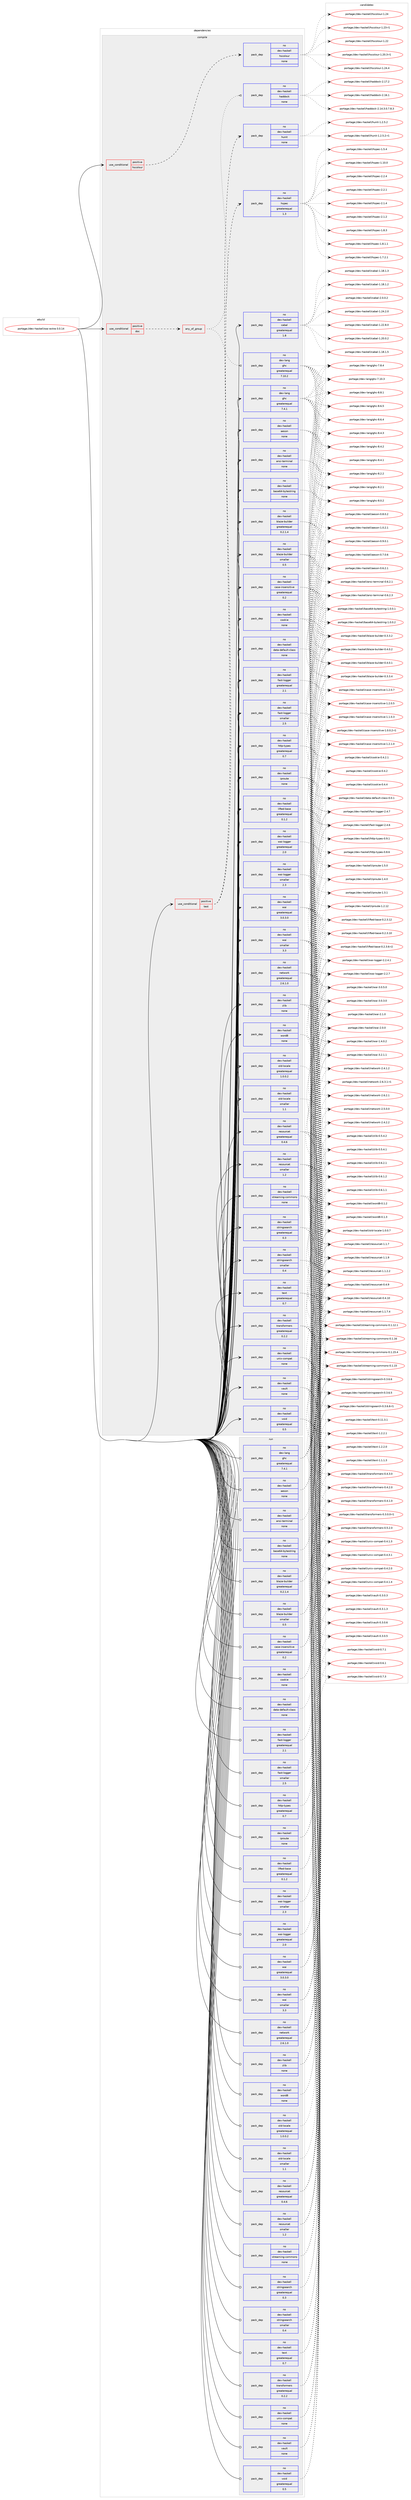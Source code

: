 digraph prolog {

# *************
# Graph options
# *************

newrank=true;
concentrate=true;
compound=true;
graph [rankdir=LR,fontname=Helvetica,fontsize=10,ranksep=1.5];#, ranksep=2.5, nodesep=0.2];
edge  [arrowhead=vee];
node  [fontname=Helvetica,fontsize=10];

# **********
# The ebuild
# **********

subgraph cluster_leftcol {
color=gray;
rank=same;
label=<<i>ebuild</i>>;
id [label="portage://dev-haskell/wai-extra-3.0.14", color=red, width=4, href="../dev-haskell/wai-extra-3.0.14.svg"];
}

# ****************
# The dependencies
# ****************

subgraph cluster_midcol {
color=gray;
label=<<i>dependencies</i>>;
subgraph cluster_compile {
fillcolor="#eeeeee";
style=filled;
label=<<i>compile</i>>;
subgraph cond131056 {
dependency539326 [label=<<TABLE BORDER="0" CELLBORDER="1" CELLSPACING="0" CELLPADDING="4"><TR><TD ROWSPAN="3" CELLPADDING="10">use_conditional</TD></TR><TR><TD>positive</TD></TR><TR><TD>doc</TD></TR></TABLE>>, shape=none, color=red];
subgraph any5499 {
dependency539327 [label=<<TABLE BORDER="0" CELLBORDER="1" CELLSPACING="0" CELLPADDING="4"><TR><TD CELLPADDING="10">any_of_group</TD></TR></TABLE>>, shape=none, color=red];subgraph pack402534 {
dependency539328 [label=<<TABLE BORDER="0" CELLBORDER="1" CELLSPACING="0" CELLPADDING="4" WIDTH="220"><TR><TD ROWSPAN="6" CELLPADDING="30">pack_dep</TD></TR><TR><TD WIDTH="110">no</TD></TR><TR><TD>dev-haskell</TD></TR><TR><TD>haddock</TD></TR><TR><TD>none</TD></TR><TR><TD></TD></TR></TABLE>>, shape=none, color=blue];
}
dependency539327:e -> dependency539328:w [weight=20,style="dotted",arrowhead="oinv"];
subgraph pack402535 {
dependency539329 [label=<<TABLE BORDER="0" CELLBORDER="1" CELLSPACING="0" CELLPADDING="4" WIDTH="220"><TR><TD ROWSPAN="6" CELLPADDING="30">pack_dep</TD></TR><TR><TD WIDTH="110">no</TD></TR><TR><TD>dev-lang</TD></TR><TR><TD>ghc</TD></TR><TR><TD>greaterequal</TD></TR><TR><TD>7.10.2</TD></TR></TABLE>>, shape=none, color=blue];
}
dependency539327:e -> dependency539329:w [weight=20,style="dotted",arrowhead="oinv"];
}
dependency539326:e -> dependency539327:w [weight=20,style="dashed",arrowhead="vee"];
}
id:e -> dependency539326:w [weight=20,style="solid",arrowhead="vee"];
subgraph cond131057 {
dependency539330 [label=<<TABLE BORDER="0" CELLBORDER="1" CELLSPACING="0" CELLPADDING="4"><TR><TD ROWSPAN="3" CELLPADDING="10">use_conditional</TD></TR><TR><TD>positive</TD></TR><TR><TD>hscolour</TD></TR></TABLE>>, shape=none, color=red];
subgraph pack402536 {
dependency539331 [label=<<TABLE BORDER="0" CELLBORDER="1" CELLSPACING="0" CELLPADDING="4" WIDTH="220"><TR><TD ROWSPAN="6" CELLPADDING="30">pack_dep</TD></TR><TR><TD WIDTH="110">no</TD></TR><TR><TD>dev-haskell</TD></TR><TR><TD>hscolour</TD></TR><TR><TD>none</TD></TR><TR><TD></TD></TR></TABLE>>, shape=none, color=blue];
}
dependency539330:e -> dependency539331:w [weight=20,style="dashed",arrowhead="vee"];
}
id:e -> dependency539330:w [weight=20,style="solid",arrowhead="vee"];
subgraph cond131058 {
dependency539332 [label=<<TABLE BORDER="0" CELLBORDER="1" CELLSPACING="0" CELLPADDING="4"><TR><TD ROWSPAN="3" CELLPADDING="10">use_conditional</TD></TR><TR><TD>positive</TD></TR><TR><TD>test</TD></TR></TABLE>>, shape=none, color=red];
subgraph pack402537 {
dependency539333 [label=<<TABLE BORDER="0" CELLBORDER="1" CELLSPACING="0" CELLPADDING="4" WIDTH="220"><TR><TD ROWSPAN="6" CELLPADDING="30">pack_dep</TD></TR><TR><TD WIDTH="110">no</TD></TR><TR><TD>dev-haskell</TD></TR><TR><TD>hspec</TD></TR><TR><TD>greaterequal</TD></TR><TR><TD>1.3</TD></TR></TABLE>>, shape=none, color=blue];
}
dependency539332:e -> dependency539333:w [weight=20,style="dashed",arrowhead="vee"];
subgraph pack402538 {
dependency539334 [label=<<TABLE BORDER="0" CELLBORDER="1" CELLSPACING="0" CELLPADDING="4" WIDTH="220"><TR><TD ROWSPAN="6" CELLPADDING="30">pack_dep</TD></TR><TR><TD WIDTH="110">no</TD></TR><TR><TD>dev-haskell</TD></TR><TR><TD>hunit</TD></TR><TR><TD>none</TD></TR><TR><TD></TD></TR></TABLE>>, shape=none, color=blue];
}
dependency539332:e -> dependency539334:w [weight=20,style="dashed",arrowhead="vee"];
}
id:e -> dependency539332:w [weight=20,style="solid",arrowhead="vee"];
subgraph pack402539 {
dependency539335 [label=<<TABLE BORDER="0" CELLBORDER="1" CELLSPACING="0" CELLPADDING="4" WIDTH="220"><TR><TD ROWSPAN="6" CELLPADDING="30">pack_dep</TD></TR><TR><TD WIDTH="110">no</TD></TR><TR><TD>dev-haskell</TD></TR><TR><TD>aeson</TD></TR><TR><TD>none</TD></TR><TR><TD></TD></TR></TABLE>>, shape=none, color=blue];
}
id:e -> dependency539335:w [weight=20,style="solid",arrowhead="vee"];
subgraph pack402540 {
dependency539336 [label=<<TABLE BORDER="0" CELLBORDER="1" CELLSPACING="0" CELLPADDING="4" WIDTH="220"><TR><TD ROWSPAN="6" CELLPADDING="30">pack_dep</TD></TR><TR><TD WIDTH="110">no</TD></TR><TR><TD>dev-haskell</TD></TR><TR><TD>ansi-terminal</TD></TR><TR><TD>none</TD></TR><TR><TD></TD></TR></TABLE>>, shape=none, color=blue];
}
id:e -> dependency539336:w [weight=20,style="solid",arrowhead="vee"];
subgraph pack402541 {
dependency539337 [label=<<TABLE BORDER="0" CELLBORDER="1" CELLSPACING="0" CELLPADDING="4" WIDTH="220"><TR><TD ROWSPAN="6" CELLPADDING="30">pack_dep</TD></TR><TR><TD WIDTH="110">no</TD></TR><TR><TD>dev-haskell</TD></TR><TR><TD>base64-bytestring</TD></TR><TR><TD>none</TD></TR><TR><TD></TD></TR></TABLE>>, shape=none, color=blue];
}
id:e -> dependency539337:w [weight=20,style="solid",arrowhead="vee"];
subgraph pack402542 {
dependency539338 [label=<<TABLE BORDER="0" CELLBORDER="1" CELLSPACING="0" CELLPADDING="4" WIDTH="220"><TR><TD ROWSPAN="6" CELLPADDING="30">pack_dep</TD></TR><TR><TD WIDTH="110">no</TD></TR><TR><TD>dev-haskell</TD></TR><TR><TD>blaze-builder</TD></TR><TR><TD>greaterequal</TD></TR><TR><TD>0.2.1.4</TD></TR></TABLE>>, shape=none, color=blue];
}
id:e -> dependency539338:w [weight=20,style="solid",arrowhead="vee"];
subgraph pack402543 {
dependency539339 [label=<<TABLE BORDER="0" CELLBORDER="1" CELLSPACING="0" CELLPADDING="4" WIDTH="220"><TR><TD ROWSPAN="6" CELLPADDING="30">pack_dep</TD></TR><TR><TD WIDTH="110">no</TD></TR><TR><TD>dev-haskell</TD></TR><TR><TD>blaze-builder</TD></TR><TR><TD>smaller</TD></TR><TR><TD>0.5</TD></TR></TABLE>>, shape=none, color=blue];
}
id:e -> dependency539339:w [weight=20,style="solid",arrowhead="vee"];
subgraph pack402544 {
dependency539340 [label=<<TABLE BORDER="0" CELLBORDER="1" CELLSPACING="0" CELLPADDING="4" WIDTH="220"><TR><TD ROWSPAN="6" CELLPADDING="30">pack_dep</TD></TR><TR><TD WIDTH="110">no</TD></TR><TR><TD>dev-haskell</TD></TR><TR><TD>cabal</TD></TR><TR><TD>greaterequal</TD></TR><TR><TD>1.8</TD></TR></TABLE>>, shape=none, color=blue];
}
id:e -> dependency539340:w [weight=20,style="solid",arrowhead="vee"];
subgraph pack402545 {
dependency539341 [label=<<TABLE BORDER="0" CELLBORDER="1" CELLSPACING="0" CELLPADDING="4" WIDTH="220"><TR><TD ROWSPAN="6" CELLPADDING="30">pack_dep</TD></TR><TR><TD WIDTH="110">no</TD></TR><TR><TD>dev-haskell</TD></TR><TR><TD>case-insensitive</TD></TR><TR><TD>greaterequal</TD></TR><TR><TD>0.2</TD></TR></TABLE>>, shape=none, color=blue];
}
id:e -> dependency539341:w [weight=20,style="solid",arrowhead="vee"];
subgraph pack402546 {
dependency539342 [label=<<TABLE BORDER="0" CELLBORDER="1" CELLSPACING="0" CELLPADDING="4" WIDTH="220"><TR><TD ROWSPAN="6" CELLPADDING="30">pack_dep</TD></TR><TR><TD WIDTH="110">no</TD></TR><TR><TD>dev-haskell</TD></TR><TR><TD>cookie</TD></TR><TR><TD>none</TD></TR><TR><TD></TD></TR></TABLE>>, shape=none, color=blue];
}
id:e -> dependency539342:w [weight=20,style="solid",arrowhead="vee"];
subgraph pack402547 {
dependency539343 [label=<<TABLE BORDER="0" CELLBORDER="1" CELLSPACING="0" CELLPADDING="4" WIDTH="220"><TR><TD ROWSPAN="6" CELLPADDING="30">pack_dep</TD></TR><TR><TD WIDTH="110">no</TD></TR><TR><TD>dev-haskell</TD></TR><TR><TD>data-default-class</TD></TR><TR><TD>none</TD></TR><TR><TD></TD></TR></TABLE>>, shape=none, color=blue];
}
id:e -> dependency539343:w [weight=20,style="solid",arrowhead="vee"];
subgraph pack402548 {
dependency539344 [label=<<TABLE BORDER="0" CELLBORDER="1" CELLSPACING="0" CELLPADDING="4" WIDTH="220"><TR><TD ROWSPAN="6" CELLPADDING="30">pack_dep</TD></TR><TR><TD WIDTH="110">no</TD></TR><TR><TD>dev-haskell</TD></TR><TR><TD>fast-logger</TD></TR><TR><TD>greaterequal</TD></TR><TR><TD>2.1</TD></TR></TABLE>>, shape=none, color=blue];
}
id:e -> dependency539344:w [weight=20,style="solid",arrowhead="vee"];
subgraph pack402549 {
dependency539345 [label=<<TABLE BORDER="0" CELLBORDER="1" CELLSPACING="0" CELLPADDING="4" WIDTH="220"><TR><TD ROWSPAN="6" CELLPADDING="30">pack_dep</TD></TR><TR><TD WIDTH="110">no</TD></TR><TR><TD>dev-haskell</TD></TR><TR><TD>fast-logger</TD></TR><TR><TD>smaller</TD></TR><TR><TD>2.5</TD></TR></TABLE>>, shape=none, color=blue];
}
id:e -> dependency539345:w [weight=20,style="solid",arrowhead="vee"];
subgraph pack402550 {
dependency539346 [label=<<TABLE BORDER="0" CELLBORDER="1" CELLSPACING="0" CELLPADDING="4" WIDTH="220"><TR><TD ROWSPAN="6" CELLPADDING="30">pack_dep</TD></TR><TR><TD WIDTH="110">no</TD></TR><TR><TD>dev-haskell</TD></TR><TR><TD>http-types</TD></TR><TR><TD>greaterequal</TD></TR><TR><TD>0.7</TD></TR></TABLE>>, shape=none, color=blue];
}
id:e -> dependency539346:w [weight=20,style="solid",arrowhead="vee"];
subgraph pack402551 {
dependency539347 [label=<<TABLE BORDER="0" CELLBORDER="1" CELLSPACING="0" CELLPADDING="4" WIDTH="220"><TR><TD ROWSPAN="6" CELLPADDING="30">pack_dep</TD></TR><TR><TD WIDTH="110">no</TD></TR><TR><TD>dev-haskell</TD></TR><TR><TD>iproute</TD></TR><TR><TD>none</TD></TR><TR><TD></TD></TR></TABLE>>, shape=none, color=blue];
}
id:e -> dependency539347:w [weight=20,style="solid",arrowhead="vee"];
subgraph pack402552 {
dependency539348 [label=<<TABLE BORDER="0" CELLBORDER="1" CELLSPACING="0" CELLPADDING="4" WIDTH="220"><TR><TD ROWSPAN="6" CELLPADDING="30">pack_dep</TD></TR><TR><TD WIDTH="110">no</TD></TR><TR><TD>dev-haskell</TD></TR><TR><TD>lifted-base</TD></TR><TR><TD>greaterequal</TD></TR><TR><TD>0.1.2</TD></TR></TABLE>>, shape=none, color=blue];
}
id:e -> dependency539348:w [weight=20,style="solid",arrowhead="vee"];
subgraph pack402553 {
dependency539349 [label=<<TABLE BORDER="0" CELLBORDER="1" CELLSPACING="0" CELLPADDING="4" WIDTH="220"><TR><TD ROWSPAN="6" CELLPADDING="30">pack_dep</TD></TR><TR><TD WIDTH="110">no</TD></TR><TR><TD>dev-haskell</TD></TR><TR><TD>network</TD></TR><TR><TD>greaterequal</TD></TR><TR><TD>2.6.1.0</TD></TR></TABLE>>, shape=none, color=blue];
}
id:e -> dependency539349:w [weight=20,style="solid",arrowhead="vee"];
subgraph pack402554 {
dependency539350 [label=<<TABLE BORDER="0" CELLBORDER="1" CELLSPACING="0" CELLPADDING="4" WIDTH="220"><TR><TD ROWSPAN="6" CELLPADDING="30">pack_dep</TD></TR><TR><TD WIDTH="110">no</TD></TR><TR><TD>dev-haskell</TD></TR><TR><TD>old-locale</TD></TR><TR><TD>greaterequal</TD></TR><TR><TD>1.0.0.2</TD></TR></TABLE>>, shape=none, color=blue];
}
id:e -> dependency539350:w [weight=20,style="solid",arrowhead="vee"];
subgraph pack402555 {
dependency539351 [label=<<TABLE BORDER="0" CELLBORDER="1" CELLSPACING="0" CELLPADDING="4" WIDTH="220"><TR><TD ROWSPAN="6" CELLPADDING="30">pack_dep</TD></TR><TR><TD WIDTH="110">no</TD></TR><TR><TD>dev-haskell</TD></TR><TR><TD>old-locale</TD></TR><TR><TD>smaller</TD></TR><TR><TD>1.1</TD></TR></TABLE>>, shape=none, color=blue];
}
id:e -> dependency539351:w [weight=20,style="solid",arrowhead="vee"];
subgraph pack402556 {
dependency539352 [label=<<TABLE BORDER="0" CELLBORDER="1" CELLSPACING="0" CELLPADDING="4" WIDTH="220"><TR><TD ROWSPAN="6" CELLPADDING="30">pack_dep</TD></TR><TR><TD WIDTH="110">no</TD></TR><TR><TD>dev-haskell</TD></TR><TR><TD>resourcet</TD></TR><TR><TD>greaterequal</TD></TR><TR><TD>0.4.6</TD></TR></TABLE>>, shape=none, color=blue];
}
id:e -> dependency539352:w [weight=20,style="solid",arrowhead="vee"];
subgraph pack402557 {
dependency539353 [label=<<TABLE BORDER="0" CELLBORDER="1" CELLSPACING="0" CELLPADDING="4" WIDTH="220"><TR><TD ROWSPAN="6" CELLPADDING="30">pack_dep</TD></TR><TR><TD WIDTH="110">no</TD></TR><TR><TD>dev-haskell</TD></TR><TR><TD>resourcet</TD></TR><TR><TD>smaller</TD></TR><TR><TD>1.2</TD></TR></TABLE>>, shape=none, color=blue];
}
id:e -> dependency539353:w [weight=20,style="solid",arrowhead="vee"];
subgraph pack402558 {
dependency539354 [label=<<TABLE BORDER="0" CELLBORDER="1" CELLSPACING="0" CELLPADDING="4" WIDTH="220"><TR><TD ROWSPAN="6" CELLPADDING="30">pack_dep</TD></TR><TR><TD WIDTH="110">no</TD></TR><TR><TD>dev-haskell</TD></TR><TR><TD>streaming-commons</TD></TR><TR><TD>none</TD></TR><TR><TD></TD></TR></TABLE>>, shape=none, color=blue];
}
id:e -> dependency539354:w [weight=20,style="solid",arrowhead="vee"];
subgraph pack402559 {
dependency539355 [label=<<TABLE BORDER="0" CELLBORDER="1" CELLSPACING="0" CELLPADDING="4" WIDTH="220"><TR><TD ROWSPAN="6" CELLPADDING="30">pack_dep</TD></TR><TR><TD WIDTH="110">no</TD></TR><TR><TD>dev-haskell</TD></TR><TR><TD>stringsearch</TD></TR><TR><TD>greaterequal</TD></TR><TR><TD>0.3</TD></TR></TABLE>>, shape=none, color=blue];
}
id:e -> dependency539355:w [weight=20,style="solid",arrowhead="vee"];
subgraph pack402560 {
dependency539356 [label=<<TABLE BORDER="0" CELLBORDER="1" CELLSPACING="0" CELLPADDING="4" WIDTH="220"><TR><TD ROWSPAN="6" CELLPADDING="30">pack_dep</TD></TR><TR><TD WIDTH="110">no</TD></TR><TR><TD>dev-haskell</TD></TR><TR><TD>stringsearch</TD></TR><TR><TD>smaller</TD></TR><TR><TD>0.4</TD></TR></TABLE>>, shape=none, color=blue];
}
id:e -> dependency539356:w [weight=20,style="solid",arrowhead="vee"];
subgraph pack402561 {
dependency539357 [label=<<TABLE BORDER="0" CELLBORDER="1" CELLSPACING="0" CELLPADDING="4" WIDTH="220"><TR><TD ROWSPAN="6" CELLPADDING="30">pack_dep</TD></TR><TR><TD WIDTH="110">no</TD></TR><TR><TD>dev-haskell</TD></TR><TR><TD>text</TD></TR><TR><TD>greaterequal</TD></TR><TR><TD>0.7</TD></TR></TABLE>>, shape=none, color=blue];
}
id:e -> dependency539357:w [weight=20,style="solid",arrowhead="vee"];
subgraph pack402562 {
dependency539358 [label=<<TABLE BORDER="0" CELLBORDER="1" CELLSPACING="0" CELLPADDING="4" WIDTH="220"><TR><TD ROWSPAN="6" CELLPADDING="30">pack_dep</TD></TR><TR><TD WIDTH="110">no</TD></TR><TR><TD>dev-haskell</TD></TR><TR><TD>transformers</TD></TR><TR><TD>greaterequal</TD></TR><TR><TD>0.2.2</TD></TR></TABLE>>, shape=none, color=blue];
}
id:e -> dependency539358:w [weight=20,style="solid",arrowhead="vee"];
subgraph pack402563 {
dependency539359 [label=<<TABLE BORDER="0" CELLBORDER="1" CELLSPACING="0" CELLPADDING="4" WIDTH="220"><TR><TD ROWSPAN="6" CELLPADDING="30">pack_dep</TD></TR><TR><TD WIDTH="110">no</TD></TR><TR><TD>dev-haskell</TD></TR><TR><TD>unix-compat</TD></TR><TR><TD>none</TD></TR><TR><TD></TD></TR></TABLE>>, shape=none, color=blue];
}
id:e -> dependency539359:w [weight=20,style="solid",arrowhead="vee"];
subgraph pack402564 {
dependency539360 [label=<<TABLE BORDER="0" CELLBORDER="1" CELLSPACING="0" CELLPADDING="4" WIDTH="220"><TR><TD ROWSPAN="6" CELLPADDING="30">pack_dep</TD></TR><TR><TD WIDTH="110">no</TD></TR><TR><TD>dev-haskell</TD></TR><TR><TD>vault</TD></TR><TR><TD>none</TD></TR><TR><TD></TD></TR></TABLE>>, shape=none, color=blue];
}
id:e -> dependency539360:w [weight=20,style="solid",arrowhead="vee"];
subgraph pack402565 {
dependency539361 [label=<<TABLE BORDER="0" CELLBORDER="1" CELLSPACING="0" CELLPADDING="4" WIDTH="220"><TR><TD ROWSPAN="6" CELLPADDING="30">pack_dep</TD></TR><TR><TD WIDTH="110">no</TD></TR><TR><TD>dev-haskell</TD></TR><TR><TD>void</TD></TR><TR><TD>greaterequal</TD></TR><TR><TD>0.5</TD></TR></TABLE>>, shape=none, color=blue];
}
id:e -> dependency539361:w [weight=20,style="solid",arrowhead="vee"];
subgraph pack402566 {
dependency539362 [label=<<TABLE BORDER="0" CELLBORDER="1" CELLSPACING="0" CELLPADDING="4" WIDTH="220"><TR><TD ROWSPAN="6" CELLPADDING="30">pack_dep</TD></TR><TR><TD WIDTH="110">no</TD></TR><TR><TD>dev-haskell</TD></TR><TR><TD>wai</TD></TR><TR><TD>greaterequal</TD></TR><TR><TD>3.0.3.0</TD></TR></TABLE>>, shape=none, color=blue];
}
id:e -> dependency539362:w [weight=20,style="solid",arrowhead="vee"];
subgraph pack402567 {
dependency539363 [label=<<TABLE BORDER="0" CELLBORDER="1" CELLSPACING="0" CELLPADDING="4" WIDTH="220"><TR><TD ROWSPAN="6" CELLPADDING="30">pack_dep</TD></TR><TR><TD WIDTH="110">no</TD></TR><TR><TD>dev-haskell</TD></TR><TR><TD>wai</TD></TR><TR><TD>smaller</TD></TR><TR><TD>3.3</TD></TR></TABLE>>, shape=none, color=blue];
}
id:e -> dependency539363:w [weight=20,style="solid",arrowhead="vee"];
subgraph pack402568 {
dependency539364 [label=<<TABLE BORDER="0" CELLBORDER="1" CELLSPACING="0" CELLPADDING="4" WIDTH="220"><TR><TD ROWSPAN="6" CELLPADDING="30">pack_dep</TD></TR><TR><TD WIDTH="110">no</TD></TR><TR><TD>dev-haskell</TD></TR><TR><TD>wai-logger</TD></TR><TR><TD>greaterequal</TD></TR><TR><TD>2.0</TD></TR></TABLE>>, shape=none, color=blue];
}
id:e -> dependency539364:w [weight=20,style="solid",arrowhead="vee"];
subgraph pack402569 {
dependency539365 [label=<<TABLE BORDER="0" CELLBORDER="1" CELLSPACING="0" CELLPADDING="4" WIDTH="220"><TR><TD ROWSPAN="6" CELLPADDING="30">pack_dep</TD></TR><TR><TD WIDTH="110">no</TD></TR><TR><TD>dev-haskell</TD></TR><TR><TD>wai-logger</TD></TR><TR><TD>smaller</TD></TR><TR><TD>2.3</TD></TR></TABLE>>, shape=none, color=blue];
}
id:e -> dependency539365:w [weight=20,style="solid",arrowhead="vee"];
subgraph pack402570 {
dependency539366 [label=<<TABLE BORDER="0" CELLBORDER="1" CELLSPACING="0" CELLPADDING="4" WIDTH="220"><TR><TD ROWSPAN="6" CELLPADDING="30">pack_dep</TD></TR><TR><TD WIDTH="110">no</TD></TR><TR><TD>dev-haskell</TD></TR><TR><TD>word8</TD></TR><TR><TD>none</TD></TR><TR><TD></TD></TR></TABLE>>, shape=none, color=blue];
}
id:e -> dependency539366:w [weight=20,style="solid",arrowhead="vee"];
subgraph pack402571 {
dependency539367 [label=<<TABLE BORDER="0" CELLBORDER="1" CELLSPACING="0" CELLPADDING="4" WIDTH="220"><TR><TD ROWSPAN="6" CELLPADDING="30">pack_dep</TD></TR><TR><TD WIDTH="110">no</TD></TR><TR><TD>dev-haskell</TD></TR><TR><TD>zlib</TD></TR><TR><TD>none</TD></TR><TR><TD></TD></TR></TABLE>>, shape=none, color=blue];
}
id:e -> dependency539367:w [weight=20,style="solid",arrowhead="vee"];
subgraph pack402572 {
dependency539368 [label=<<TABLE BORDER="0" CELLBORDER="1" CELLSPACING="0" CELLPADDING="4" WIDTH="220"><TR><TD ROWSPAN="6" CELLPADDING="30">pack_dep</TD></TR><TR><TD WIDTH="110">no</TD></TR><TR><TD>dev-lang</TD></TR><TR><TD>ghc</TD></TR><TR><TD>greaterequal</TD></TR><TR><TD>7.4.1</TD></TR></TABLE>>, shape=none, color=blue];
}
id:e -> dependency539368:w [weight=20,style="solid",arrowhead="vee"];
}
subgraph cluster_compileandrun {
fillcolor="#eeeeee";
style=filled;
label=<<i>compile and run</i>>;
}
subgraph cluster_run {
fillcolor="#eeeeee";
style=filled;
label=<<i>run</i>>;
subgraph pack402573 {
dependency539369 [label=<<TABLE BORDER="0" CELLBORDER="1" CELLSPACING="0" CELLPADDING="4" WIDTH="220"><TR><TD ROWSPAN="6" CELLPADDING="30">pack_dep</TD></TR><TR><TD WIDTH="110">no</TD></TR><TR><TD>dev-haskell</TD></TR><TR><TD>aeson</TD></TR><TR><TD>none</TD></TR><TR><TD></TD></TR></TABLE>>, shape=none, color=blue];
}
id:e -> dependency539369:w [weight=20,style="solid",arrowhead="odot"];
subgraph pack402574 {
dependency539370 [label=<<TABLE BORDER="0" CELLBORDER="1" CELLSPACING="0" CELLPADDING="4" WIDTH="220"><TR><TD ROWSPAN="6" CELLPADDING="30">pack_dep</TD></TR><TR><TD WIDTH="110">no</TD></TR><TR><TD>dev-haskell</TD></TR><TR><TD>ansi-terminal</TD></TR><TR><TD>none</TD></TR><TR><TD></TD></TR></TABLE>>, shape=none, color=blue];
}
id:e -> dependency539370:w [weight=20,style="solid",arrowhead="odot"];
subgraph pack402575 {
dependency539371 [label=<<TABLE BORDER="0" CELLBORDER="1" CELLSPACING="0" CELLPADDING="4" WIDTH="220"><TR><TD ROWSPAN="6" CELLPADDING="30">pack_dep</TD></TR><TR><TD WIDTH="110">no</TD></TR><TR><TD>dev-haskell</TD></TR><TR><TD>base64-bytestring</TD></TR><TR><TD>none</TD></TR><TR><TD></TD></TR></TABLE>>, shape=none, color=blue];
}
id:e -> dependency539371:w [weight=20,style="solid",arrowhead="odot"];
subgraph pack402576 {
dependency539372 [label=<<TABLE BORDER="0" CELLBORDER="1" CELLSPACING="0" CELLPADDING="4" WIDTH="220"><TR><TD ROWSPAN="6" CELLPADDING="30">pack_dep</TD></TR><TR><TD WIDTH="110">no</TD></TR><TR><TD>dev-haskell</TD></TR><TR><TD>blaze-builder</TD></TR><TR><TD>greaterequal</TD></TR><TR><TD>0.2.1.4</TD></TR></TABLE>>, shape=none, color=blue];
}
id:e -> dependency539372:w [weight=20,style="solid",arrowhead="odot"];
subgraph pack402577 {
dependency539373 [label=<<TABLE BORDER="0" CELLBORDER="1" CELLSPACING="0" CELLPADDING="4" WIDTH="220"><TR><TD ROWSPAN="6" CELLPADDING="30">pack_dep</TD></TR><TR><TD WIDTH="110">no</TD></TR><TR><TD>dev-haskell</TD></TR><TR><TD>blaze-builder</TD></TR><TR><TD>smaller</TD></TR><TR><TD>0.5</TD></TR></TABLE>>, shape=none, color=blue];
}
id:e -> dependency539373:w [weight=20,style="solid",arrowhead="odot"];
subgraph pack402578 {
dependency539374 [label=<<TABLE BORDER="0" CELLBORDER="1" CELLSPACING="0" CELLPADDING="4" WIDTH="220"><TR><TD ROWSPAN="6" CELLPADDING="30">pack_dep</TD></TR><TR><TD WIDTH="110">no</TD></TR><TR><TD>dev-haskell</TD></TR><TR><TD>case-insensitive</TD></TR><TR><TD>greaterequal</TD></TR><TR><TD>0.2</TD></TR></TABLE>>, shape=none, color=blue];
}
id:e -> dependency539374:w [weight=20,style="solid",arrowhead="odot"];
subgraph pack402579 {
dependency539375 [label=<<TABLE BORDER="0" CELLBORDER="1" CELLSPACING="0" CELLPADDING="4" WIDTH="220"><TR><TD ROWSPAN="6" CELLPADDING="30">pack_dep</TD></TR><TR><TD WIDTH="110">no</TD></TR><TR><TD>dev-haskell</TD></TR><TR><TD>cookie</TD></TR><TR><TD>none</TD></TR><TR><TD></TD></TR></TABLE>>, shape=none, color=blue];
}
id:e -> dependency539375:w [weight=20,style="solid",arrowhead="odot"];
subgraph pack402580 {
dependency539376 [label=<<TABLE BORDER="0" CELLBORDER="1" CELLSPACING="0" CELLPADDING="4" WIDTH="220"><TR><TD ROWSPAN="6" CELLPADDING="30">pack_dep</TD></TR><TR><TD WIDTH="110">no</TD></TR><TR><TD>dev-haskell</TD></TR><TR><TD>data-default-class</TD></TR><TR><TD>none</TD></TR><TR><TD></TD></TR></TABLE>>, shape=none, color=blue];
}
id:e -> dependency539376:w [weight=20,style="solid",arrowhead="odot"];
subgraph pack402581 {
dependency539377 [label=<<TABLE BORDER="0" CELLBORDER="1" CELLSPACING="0" CELLPADDING="4" WIDTH="220"><TR><TD ROWSPAN="6" CELLPADDING="30">pack_dep</TD></TR><TR><TD WIDTH="110">no</TD></TR><TR><TD>dev-haskell</TD></TR><TR><TD>fast-logger</TD></TR><TR><TD>greaterequal</TD></TR><TR><TD>2.1</TD></TR></TABLE>>, shape=none, color=blue];
}
id:e -> dependency539377:w [weight=20,style="solid",arrowhead="odot"];
subgraph pack402582 {
dependency539378 [label=<<TABLE BORDER="0" CELLBORDER="1" CELLSPACING="0" CELLPADDING="4" WIDTH="220"><TR><TD ROWSPAN="6" CELLPADDING="30">pack_dep</TD></TR><TR><TD WIDTH="110">no</TD></TR><TR><TD>dev-haskell</TD></TR><TR><TD>fast-logger</TD></TR><TR><TD>smaller</TD></TR><TR><TD>2.5</TD></TR></TABLE>>, shape=none, color=blue];
}
id:e -> dependency539378:w [weight=20,style="solid",arrowhead="odot"];
subgraph pack402583 {
dependency539379 [label=<<TABLE BORDER="0" CELLBORDER="1" CELLSPACING="0" CELLPADDING="4" WIDTH="220"><TR><TD ROWSPAN="6" CELLPADDING="30">pack_dep</TD></TR><TR><TD WIDTH="110">no</TD></TR><TR><TD>dev-haskell</TD></TR><TR><TD>http-types</TD></TR><TR><TD>greaterequal</TD></TR><TR><TD>0.7</TD></TR></TABLE>>, shape=none, color=blue];
}
id:e -> dependency539379:w [weight=20,style="solid",arrowhead="odot"];
subgraph pack402584 {
dependency539380 [label=<<TABLE BORDER="0" CELLBORDER="1" CELLSPACING="0" CELLPADDING="4" WIDTH="220"><TR><TD ROWSPAN="6" CELLPADDING="30">pack_dep</TD></TR><TR><TD WIDTH="110">no</TD></TR><TR><TD>dev-haskell</TD></TR><TR><TD>iproute</TD></TR><TR><TD>none</TD></TR><TR><TD></TD></TR></TABLE>>, shape=none, color=blue];
}
id:e -> dependency539380:w [weight=20,style="solid",arrowhead="odot"];
subgraph pack402585 {
dependency539381 [label=<<TABLE BORDER="0" CELLBORDER="1" CELLSPACING="0" CELLPADDING="4" WIDTH="220"><TR><TD ROWSPAN="6" CELLPADDING="30">pack_dep</TD></TR><TR><TD WIDTH="110">no</TD></TR><TR><TD>dev-haskell</TD></TR><TR><TD>lifted-base</TD></TR><TR><TD>greaterequal</TD></TR><TR><TD>0.1.2</TD></TR></TABLE>>, shape=none, color=blue];
}
id:e -> dependency539381:w [weight=20,style="solid",arrowhead="odot"];
subgraph pack402586 {
dependency539382 [label=<<TABLE BORDER="0" CELLBORDER="1" CELLSPACING="0" CELLPADDING="4" WIDTH="220"><TR><TD ROWSPAN="6" CELLPADDING="30">pack_dep</TD></TR><TR><TD WIDTH="110">no</TD></TR><TR><TD>dev-haskell</TD></TR><TR><TD>network</TD></TR><TR><TD>greaterequal</TD></TR><TR><TD>2.6.1.0</TD></TR></TABLE>>, shape=none, color=blue];
}
id:e -> dependency539382:w [weight=20,style="solid",arrowhead="odot"];
subgraph pack402587 {
dependency539383 [label=<<TABLE BORDER="0" CELLBORDER="1" CELLSPACING="0" CELLPADDING="4" WIDTH="220"><TR><TD ROWSPAN="6" CELLPADDING="30">pack_dep</TD></TR><TR><TD WIDTH="110">no</TD></TR><TR><TD>dev-haskell</TD></TR><TR><TD>old-locale</TD></TR><TR><TD>greaterequal</TD></TR><TR><TD>1.0.0.2</TD></TR></TABLE>>, shape=none, color=blue];
}
id:e -> dependency539383:w [weight=20,style="solid",arrowhead="odot"];
subgraph pack402588 {
dependency539384 [label=<<TABLE BORDER="0" CELLBORDER="1" CELLSPACING="0" CELLPADDING="4" WIDTH="220"><TR><TD ROWSPAN="6" CELLPADDING="30">pack_dep</TD></TR><TR><TD WIDTH="110">no</TD></TR><TR><TD>dev-haskell</TD></TR><TR><TD>old-locale</TD></TR><TR><TD>smaller</TD></TR><TR><TD>1.1</TD></TR></TABLE>>, shape=none, color=blue];
}
id:e -> dependency539384:w [weight=20,style="solid",arrowhead="odot"];
subgraph pack402589 {
dependency539385 [label=<<TABLE BORDER="0" CELLBORDER="1" CELLSPACING="0" CELLPADDING="4" WIDTH="220"><TR><TD ROWSPAN="6" CELLPADDING="30">pack_dep</TD></TR><TR><TD WIDTH="110">no</TD></TR><TR><TD>dev-haskell</TD></TR><TR><TD>resourcet</TD></TR><TR><TD>greaterequal</TD></TR><TR><TD>0.4.6</TD></TR></TABLE>>, shape=none, color=blue];
}
id:e -> dependency539385:w [weight=20,style="solid",arrowhead="odot"];
subgraph pack402590 {
dependency539386 [label=<<TABLE BORDER="0" CELLBORDER="1" CELLSPACING="0" CELLPADDING="4" WIDTH="220"><TR><TD ROWSPAN="6" CELLPADDING="30">pack_dep</TD></TR><TR><TD WIDTH="110">no</TD></TR><TR><TD>dev-haskell</TD></TR><TR><TD>resourcet</TD></TR><TR><TD>smaller</TD></TR><TR><TD>1.2</TD></TR></TABLE>>, shape=none, color=blue];
}
id:e -> dependency539386:w [weight=20,style="solid",arrowhead="odot"];
subgraph pack402591 {
dependency539387 [label=<<TABLE BORDER="0" CELLBORDER="1" CELLSPACING="0" CELLPADDING="4" WIDTH="220"><TR><TD ROWSPAN="6" CELLPADDING="30">pack_dep</TD></TR><TR><TD WIDTH="110">no</TD></TR><TR><TD>dev-haskell</TD></TR><TR><TD>streaming-commons</TD></TR><TR><TD>none</TD></TR><TR><TD></TD></TR></TABLE>>, shape=none, color=blue];
}
id:e -> dependency539387:w [weight=20,style="solid",arrowhead="odot"];
subgraph pack402592 {
dependency539388 [label=<<TABLE BORDER="0" CELLBORDER="1" CELLSPACING="0" CELLPADDING="4" WIDTH="220"><TR><TD ROWSPAN="6" CELLPADDING="30">pack_dep</TD></TR><TR><TD WIDTH="110">no</TD></TR><TR><TD>dev-haskell</TD></TR><TR><TD>stringsearch</TD></TR><TR><TD>greaterequal</TD></TR><TR><TD>0.3</TD></TR></TABLE>>, shape=none, color=blue];
}
id:e -> dependency539388:w [weight=20,style="solid",arrowhead="odot"];
subgraph pack402593 {
dependency539389 [label=<<TABLE BORDER="0" CELLBORDER="1" CELLSPACING="0" CELLPADDING="4" WIDTH="220"><TR><TD ROWSPAN="6" CELLPADDING="30">pack_dep</TD></TR><TR><TD WIDTH="110">no</TD></TR><TR><TD>dev-haskell</TD></TR><TR><TD>stringsearch</TD></TR><TR><TD>smaller</TD></TR><TR><TD>0.4</TD></TR></TABLE>>, shape=none, color=blue];
}
id:e -> dependency539389:w [weight=20,style="solid",arrowhead="odot"];
subgraph pack402594 {
dependency539390 [label=<<TABLE BORDER="0" CELLBORDER="1" CELLSPACING="0" CELLPADDING="4" WIDTH="220"><TR><TD ROWSPAN="6" CELLPADDING="30">pack_dep</TD></TR><TR><TD WIDTH="110">no</TD></TR><TR><TD>dev-haskell</TD></TR><TR><TD>text</TD></TR><TR><TD>greaterequal</TD></TR><TR><TD>0.7</TD></TR></TABLE>>, shape=none, color=blue];
}
id:e -> dependency539390:w [weight=20,style="solid",arrowhead="odot"];
subgraph pack402595 {
dependency539391 [label=<<TABLE BORDER="0" CELLBORDER="1" CELLSPACING="0" CELLPADDING="4" WIDTH="220"><TR><TD ROWSPAN="6" CELLPADDING="30">pack_dep</TD></TR><TR><TD WIDTH="110">no</TD></TR><TR><TD>dev-haskell</TD></TR><TR><TD>transformers</TD></TR><TR><TD>greaterequal</TD></TR><TR><TD>0.2.2</TD></TR></TABLE>>, shape=none, color=blue];
}
id:e -> dependency539391:w [weight=20,style="solid",arrowhead="odot"];
subgraph pack402596 {
dependency539392 [label=<<TABLE BORDER="0" CELLBORDER="1" CELLSPACING="0" CELLPADDING="4" WIDTH="220"><TR><TD ROWSPAN="6" CELLPADDING="30">pack_dep</TD></TR><TR><TD WIDTH="110">no</TD></TR><TR><TD>dev-haskell</TD></TR><TR><TD>unix-compat</TD></TR><TR><TD>none</TD></TR><TR><TD></TD></TR></TABLE>>, shape=none, color=blue];
}
id:e -> dependency539392:w [weight=20,style="solid",arrowhead="odot"];
subgraph pack402597 {
dependency539393 [label=<<TABLE BORDER="0" CELLBORDER="1" CELLSPACING="0" CELLPADDING="4" WIDTH="220"><TR><TD ROWSPAN="6" CELLPADDING="30">pack_dep</TD></TR><TR><TD WIDTH="110">no</TD></TR><TR><TD>dev-haskell</TD></TR><TR><TD>vault</TD></TR><TR><TD>none</TD></TR><TR><TD></TD></TR></TABLE>>, shape=none, color=blue];
}
id:e -> dependency539393:w [weight=20,style="solid",arrowhead="odot"];
subgraph pack402598 {
dependency539394 [label=<<TABLE BORDER="0" CELLBORDER="1" CELLSPACING="0" CELLPADDING="4" WIDTH="220"><TR><TD ROWSPAN="6" CELLPADDING="30">pack_dep</TD></TR><TR><TD WIDTH="110">no</TD></TR><TR><TD>dev-haskell</TD></TR><TR><TD>void</TD></TR><TR><TD>greaterequal</TD></TR><TR><TD>0.5</TD></TR></TABLE>>, shape=none, color=blue];
}
id:e -> dependency539394:w [weight=20,style="solid",arrowhead="odot"];
subgraph pack402599 {
dependency539395 [label=<<TABLE BORDER="0" CELLBORDER="1" CELLSPACING="0" CELLPADDING="4" WIDTH="220"><TR><TD ROWSPAN="6" CELLPADDING="30">pack_dep</TD></TR><TR><TD WIDTH="110">no</TD></TR><TR><TD>dev-haskell</TD></TR><TR><TD>wai</TD></TR><TR><TD>greaterequal</TD></TR><TR><TD>3.0.3.0</TD></TR></TABLE>>, shape=none, color=blue];
}
id:e -> dependency539395:w [weight=20,style="solid",arrowhead="odot"];
subgraph pack402600 {
dependency539396 [label=<<TABLE BORDER="0" CELLBORDER="1" CELLSPACING="0" CELLPADDING="4" WIDTH="220"><TR><TD ROWSPAN="6" CELLPADDING="30">pack_dep</TD></TR><TR><TD WIDTH="110">no</TD></TR><TR><TD>dev-haskell</TD></TR><TR><TD>wai</TD></TR><TR><TD>smaller</TD></TR><TR><TD>3.3</TD></TR></TABLE>>, shape=none, color=blue];
}
id:e -> dependency539396:w [weight=20,style="solid",arrowhead="odot"];
subgraph pack402601 {
dependency539397 [label=<<TABLE BORDER="0" CELLBORDER="1" CELLSPACING="0" CELLPADDING="4" WIDTH="220"><TR><TD ROWSPAN="6" CELLPADDING="30">pack_dep</TD></TR><TR><TD WIDTH="110">no</TD></TR><TR><TD>dev-haskell</TD></TR><TR><TD>wai-logger</TD></TR><TR><TD>greaterequal</TD></TR><TR><TD>2.0</TD></TR></TABLE>>, shape=none, color=blue];
}
id:e -> dependency539397:w [weight=20,style="solid",arrowhead="odot"];
subgraph pack402602 {
dependency539398 [label=<<TABLE BORDER="0" CELLBORDER="1" CELLSPACING="0" CELLPADDING="4" WIDTH="220"><TR><TD ROWSPAN="6" CELLPADDING="30">pack_dep</TD></TR><TR><TD WIDTH="110">no</TD></TR><TR><TD>dev-haskell</TD></TR><TR><TD>wai-logger</TD></TR><TR><TD>smaller</TD></TR><TR><TD>2.3</TD></TR></TABLE>>, shape=none, color=blue];
}
id:e -> dependency539398:w [weight=20,style="solid",arrowhead="odot"];
subgraph pack402603 {
dependency539399 [label=<<TABLE BORDER="0" CELLBORDER="1" CELLSPACING="0" CELLPADDING="4" WIDTH="220"><TR><TD ROWSPAN="6" CELLPADDING="30">pack_dep</TD></TR><TR><TD WIDTH="110">no</TD></TR><TR><TD>dev-haskell</TD></TR><TR><TD>word8</TD></TR><TR><TD>none</TD></TR><TR><TD></TD></TR></TABLE>>, shape=none, color=blue];
}
id:e -> dependency539399:w [weight=20,style="solid",arrowhead="odot"];
subgraph pack402604 {
dependency539400 [label=<<TABLE BORDER="0" CELLBORDER="1" CELLSPACING="0" CELLPADDING="4" WIDTH="220"><TR><TD ROWSPAN="6" CELLPADDING="30">pack_dep</TD></TR><TR><TD WIDTH="110">no</TD></TR><TR><TD>dev-haskell</TD></TR><TR><TD>zlib</TD></TR><TR><TD>none</TD></TR><TR><TD></TD></TR></TABLE>>, shape=none, color=blue];
}
id:e -> dependency539400:w [weight=20,style="solid",arrowhead="odot"];
subgraph pack402605 {
dependency539401 [label=<<TABLE BORDER="0" CELLBORDER="1" CELLSPACING="0" CELLPADDING="4" WIDTH="220"><TR><TD ROWSPAN="6" CELLPADDING="30">pack_dep</TD></TR><TR><TD WIDTH="110">no</TD></TR><TR><TD>dev-lang</TD></TR><TR><TD>ghc</TD></TR><TR><TD>greaterequal</TD></TR><TR><TD>7.4.1</TD></TR></TABLE>>, shape=none, color=blue];
}
id:e -> dependency539401:w [weight=20,style="solid",arrowhead="odot"];
}
}

# **************
# The candidates
# **************

subgraph cluster_choices {
rank=same;
color=gray;
label=<<i>candidates</i>>;

subgraph choice402534 {
color=black;
nodesep=1;
choice100101118451049711510710110810847104971001001119910745504649554650 [label="portage://dev-haskell/haddock-2.17.2", color=red, width=4,href="../dev-haskell/haddock-2.17.2.svg"];
choice100101118451049711510710110810847104971001001119910745504649544649 [label="portage://dev-haskell/haddock-2.16.1", color=red, width=4,href="../dev-haskell/haddock-2.16.1.svg"];
choice1001011184510497115107101108108471049710010011199107455046495246514648465546564651 [label="portage://dev-haskell/haddock-2.14.3.0.7.8.3", color=red, width=4,href="../dev-haskell/haddock-2.14.3.0.7.8.3.svg"];
dependency539328:e -> choice100101118451049711510710110810847104971001001119910745504649554650:w [style=dotted,weight="100"];
dependency539328:e -> choice100101118451049711510710110810847104971001001119910745504649544649:w [style=dotted,weight="100"];
dependency539328:e -> choice1001011184510497115107101108108471049710010011199107455046495246514648465546564651:w [style=dotted,weight="100"];
}
subgraph choice402535 {
color=black;
nodesep=1;
choice10010111845108971101034710310499455646564649 [label="portage://dev-lang/ghc-8.8.1", color=red, width=4,href="../dev-lang/ghc-8.8.1.svg"];
choice10010111845108971101034710310499455646544653 [label="portage://dev-lang/ghc-8.6.5", color=red, width=4,href="../dev-lang/ghc-8.6.5.svg"];
choice10010111845108971101034710310499455646544652 [label="portage://dev-lang/ghc-8.6.4", color=red, width=4,href="../dev-lang/ghc-8.6.4.svg"];
choice10010111845108971101034710310499455646524651 [label="portage://dev-lang/ghc-8.4.3", color=red, width=4,href="../dev-lang/ghc-8.4.3.svg"];
choice10010111845108971101034710310499455646524650 [label="portage://dev-lang/ghc-8.4.2", color=red, width=4,href="../dev-lang/ghc-8.4.2.svg"];
choice10010111845108971101034710310499455646524649 [label="portage://dev-lang/ghc-8.4.1", color=red, width=4,href="../dev-lang/ghc-8.4.1.svg"];
choice10010111845108971101034710310499455646504650 [label="portage://dev-lang/ghc-8.2.2", color=red, width=4,href="../dev-lang/ghc-8.2.2.svg"];
choice10010111845108971101034710310499455646504649 [label="portage://dev-lang/ghc-8.2.1", color=red, width=4,href="../dev-lang/ghc-8.2.1.svg"];
choice10010111845108971101034710310499455646484650 [label="portage://dev-lang/ghc-8.0.2", color=red, width=4,href="../dev-lang/ghc-8.0.2.svg"];
choice10010111845108971101034710310499455546564652 [label="portage://dev-lang/ghc-7.8.4", color=red, width=4,href="../dev-lang/ghc-7.8.4.svg"];
choice1001011184510897110103471031049945554649484651 [label="portage://dev-lang/ghc-7.10.3", color=red, width=4,href="../dev-lang/ghc-7.10.3.svg"];
dependency539329:e -> choice10010111845108971101034710310499455646564649:w [style=dotted,weight="100"];
dependency539329:e -> choice10010111845108971101034710310499455646544653:w [style=dotted,weight="100"];
dependency539329:e -> choice10010111845108971101034710310499455646544652:w [style=dotted,weight="100"];
dependency539329:e -> choice10010111845108971101034710310499455646524651:w [style=dotted,weight="100"];
dependency539329:e -> choice10010111845108971101034710310499455646524650:w [style=dotted,weight="100"];
dependency539329:e -> choice10010111845108971101034710310499455646524649:w [style=dotted,weight="100"];
dependency539329:e -> choice10010111845108971101034710310499455646504650:w [style=dotted,weight="100"];
dependency539329:e -> choice10010111845108971101034710310499455646504649:w [style=dotted,weight="100"];
dependency539329:e -> choice10010111845108971101034710310499455646484650:w [style=dotted,weight="100"];
dependency539329:e -> choice10010111845108971101034710310499455546564652:w [style=dotted,weight="100"];
dependency539329:e -> choice1001011184510897110103471031049945554649484651:w [style=dotted,weight="100"];
}
subgraph choice402536 {
color=black;
nodesep=1;
choice1001011184510497115107101108108471041159911110811111711445494650524652 [label="portage://dev-haskell/hscolour-1.24.4", color=red, width=4,href="../dev-haskell/hscolour-1.24.4.svg"];
choice100101118451049711510710110810847104115991111081111171144549465052 [label="portage://dev-haskell/hscolour-1.24", color=red, width=4,href="../dev-haskell/hscolour-1.24.svg"];
choice1001011184510497115107101108108471041159911110811111711445494650514511449 [label="portage://dev-haskell/hscolour-1.23-r1", color=red, width=4,href="../dev-haskell/hscolour-1.23-r1.svg"];
choice100101118451049711510710110810847104115991111081111171144549465050 [label="portage://dev-haskell/hscolour-1.22", color=red, width=4,href="../dev-haskell/hscolour-1.22.svg"];
choice10010111845104971151071011081084710411599111108111117114454946504846514511449 [label="portage://dev-haskell/hscolour-1.20.3-r1", color=red, width=4,href="../dev-haskell/hscolour-1.20.3-r1.svg"];
dependency539331:e -> choice1001011184510497115107101108108471041159911110811111711445494650524652:w [style=dotted,weight="100"];
dependency539331:e -> choice100101118451049711510710110810847104115991111081111171144549465052:w [style=dotted,weight="100"];
dependency539331:e -> choice1001011184510497115107101108108471041159911110811111711445494650514511449:w [style=dotted,weight="100"];
dependency539331:e -> choice100101118451049711510710110810847104115991111081111171144549465050:w [style=dotted,weight="100"];
dependency539331:e -> choice10010111845104971151071011081084710411599111108111117114454946504846514511449:w [style=dotted,weight="100"];
}
subgraph choice402537 {
color=black;
nodesep=1;
choice10010111845104971151071011081084710411511210199455046504652 [label="portage://dev-haskell/hspec-2.2.4", color=red, width=4,href="../dev-haskell/hspec-2.2.4.svg"];
choice10010111845104971151071011081084710411511210199455046504649 [label="portage://dev-haskell/hspec-2.2.1", color=red, width=4,href="../dev-haskell/hspec-2.2.1.svg"];
choice10010111845104971151071011081084710411511210199455046494652 [label="portage://dev-haskell/hspec-2.1.4", color=red, width=4,href="../dev-haskell/hspec-2.1.4.svg"];
choice10010111845104971151071011081084710411511210199455046494650 [label="portage://dev-haskell/hspec-2.1.2", color=red, width=4,href="../dev-haskell/hspec-2.1.2.svg"];
choice10010111845104971151071011081084710411511210199454946564651 [label="portage://dev-haskell/hspec-1.8.3", color=red, width=4,href="../dev-haskell/hspec-1.8.3.svg"];
choice100101118451049711510710110810847104115112101994549465646494649 [label="portage://dev-haskell/hspec-1.8.1.1", color=red, width=4,href="../dev-haskell/hspec-1.8.1.1.svg"];
choice100101118451049711510710110810847104115112101994549465546504649 [label="portage://dev-haskell/hspec-1.7.2.1", color=red, width=4,href="../dev-haskell/hspec-1.7.2.1.svg"];
choice10010111845104971151071011081084710411511210199454946534652 [label="portage://dev-haskell/hspec-1.5.4", color=red, width=4,href="../dev-haskell/hspec-1.5.4.svg"];
choice1001011184510497115107101108108471041151121019945494649484648 [label="portage://dev-haskell/hspec-1.10.0", color=red, width=4,href="../dev-haskell/hspec-1.10.0.svg"];
dependency539333:e -> choice10010111845104971151071011081084710411511210199455046504652:w [style=dotted,weight="100"];
dependency539333:e -> choice10010111845104971151071011081084710411511210199455046504649:w [style=dotted,weight="100"];
dependency539333:e -> choice10010111845104971151071011081084710411511210199455046494652:w [style=dotted,weight="100"];
dependency539333:e -> choice10010111845104971151071011081084710411511210199455046494650:w [style=dotted,weight="100"];
dependency539333:e -> choice10010111845104971151071011081084710411511210199454946564651:w [style=dotted,weight="100"];
dependency539333:e -> choice100101118451049711510710110810847104115112101994549465646494649:w [style=dotted,weight="100"];
dependency539333:e -> choice100101118451049711510710110810847104115112101994549465546504649:w [style=dotted,weight="100"];
dependency539333:e -> choice10010111845104971151071011081084710411511210199454946534652:w [style=dotted,weight="100"];
dependency539333:e -> choice1001011184510497115107101108108471041151121019945494649484648:w [style=dotted,weight="100"];
}
subgraph choice402538 {
color=black;
nodesep=1;
choice10010111845104971151071011081084710411711010511645494650465346504511449 [label="portage://dev-haskell/hunit-1.2.5.2-r1", color=red, width=4,href="../dev-haskell/hunit-1.2.5.2-r1.svg"];
choice1001011184510497115107101108108471041171101051164549465046534650 [label="portage://dev-haskell/hunit-1.2.5.2", color=red, width=4,href="../dev-haskell/hunit-1.2.5.2.svg"];
dependency539334:e -> choice10010111845104971151071011081084710411711010511645494650465346504511449:w [style=dotted,weight="100"];
dependency539334:e -> choice1001011184510497115107101108108471041171101051164549465046534650:w [style=dotted,weight="100"];
}
subgraph choice402539 {
color=black;
nodesep=1;
choice100101118451049711510710110810847971011151111104549464846504649 [label="portage://dev-haskell/aeson-1.0.2.1", color=red, width=4,href="../dev-haskell/aeson-1.0.2.1.svg"];
choice100101118451049711510710110810847971011151111104548465746484649 [label="portage://dev-haskell/aeson-0.9.0.1", color=red, width=4,href="../dev-haskell/aeson-0.9.0.1.svg"];
choice100101118451049711510710110810847971011151111104548465646484650 [label="portage://dev-haskell/aeson-0.8.0.2", color=red, width=4,href="../dev-haskell/aeson-0.8.0.2.svg"];
choice100101118451049711510710110810847971011151111104548465546484654 [label="portage://dev-haskell/aeson-0.7.0.6", color=red, width=4,href="../dev-haskell/aeson-0.7.0.6.svg"];
choice100101118451049711510710110810847971011151111104548465446504649 [label="portage://dev-haskell/aeson-0.6.2.1", color=red, width=4,href="../dev-haskell/aeson-0.6.2.1.svg"];
dependency539335:e -> choice100101118451049711510710110810847971011151111104549464846504649:w [style=dotted,weight="100"];
dependency539335:e -> choice100101118451049711510710110810847971011151111104548465746484649:w [style=dotted,weight="100"];
dependency539335:e -> choice100101118451049711510710110810847971011151111104548465646484650:w [style=dotted,weight="100"];
dependency539335:e -> choice100101118451049711510710110810847971011151111104548465546484654:w [style=dotted,weight="100"];
dependency539335:e -> choice100101118451049711510710110810847971011151111104548465446504649:w [style=dotted,weight="100"];
}
subgraph choice402540 {
color=black;
nodesep=1;
choice1001011184510497115107101108108479711011510545116101114109105110971084548465446504651 [label="portage://dev-haskell/ansi-terminal-0.6.2.3", color=red, width=4,href="../dev-haskell/ansi-terminal-0.6.2.3.svg"];
choice1001011184510497115107101108108479711011510545116101114109105110971084548465446504649 [label="portage://dev-haskell/ansi-terminal-0.6.2.1", color=red, width=4,href="../dev-haskell/ansi-terminal-0.6.2.1.svg"];
dependency539336:e -> choice1001011184510497115107101108108479711011510545116101114109105110971084548465446504651:w [style=dotted,weight="100"];
dependency539336:e -> choice1001011184510497115107101108108479711011510545116101114109105110971084548465446504649:w [style=dotted,weight="100"];
}
subgraph choice402541 {
color=black;
nodesep=1;
choice1001011184510497115107101108108479897115101545245981211161011151161141051101034549464846484650 [label="portage://dev-haskell/base64-bytestring-1.0.0.2", color=red, width=4,href="../dev-haskell/base64-bytestring-1.0.0.2.svg"];
choice1001011184510497115107101108108479897115101545245981211161011151161141051101034549464846484649 [label="portage://dev-haskell/base64-bytestring-1.0.0.1", color=red, width=4,href="../dev-haskell/base64-bytestring-1.0.0.1.svg"];
dependency539337:e -> choice1001011184510497115107101108108479897115101545245981211161011151161141051101034549464846484650:w [style=dotted,weight="100"];
dependency539337:e -> choice1001011184510497115107101108108479897115101545245981211161011151161141051101034549464846484649:w [style=dotted,weight="100"];
}
subgraph choice402542 {
color=black;
nodesep=1;
choice100101118451049711510710110810847981089712210145981171051081001011144548465246484650 [label="portage://dev-haskell/blaze-builder-0.4.0.2", color=red, width=4,href="../dev-haskell/blaze-builder-0.4.0.2.svg"];
choice100101118451049711510710110810847981089712210145981171051081001011144548465246484649 [label="portage://dev-haskell/blaze-builder-0.4.0.1", color=red, width=4,href="../dev-haskell/blaze-builder-0.4.0.1.svg"];
choice100101118451049711510710110810847981089712210145981171051081001011144548465146514652 [label="portage://dev-haskell/blaze-builder-0.3.3.4", color=red, width=4,href="../dev-haskell/blaze-builder-0.3.3.4.svg"];
choice100101118451049711510710110810847981089712210145981171051081001011144548465146514650 [label="portage://dev-haskell/blaze-builder-0.3.3.2", color=red, width=4,href="../dev-haskell/blaze-builder-0.3.3.2.svg"];
dependency539338:e -> choice100101118451049711510710110810847981089712210145981171051081001011144548465246484650:w [style=dotted,weight="100"];
dependency539338:e -> choice100101118451049711510710110810847981089712210145981171051081001011144548465246484649:w [style=dotted,weight="100"];
dependency539338:e -> choice100101118451049711510710110810847981089712210145981171051081001011144548465146514652:w [style=dotted,weight="100"];
dependency539338:e -> choice100101118451049711510710110810847981089712210145981171051081001011144548465146514650:w [style=dotted,weight="100"];
}
subgraph choice402543 {
color=black;
nodesep=1;
choice100101118451049711510710110810847981089712210145981171051081001011144548465246484650 [label="portage://dev-haskell/blaze-builder-0.4.0.2", color=red, width=4,href="../dev-haskell/blaze-builder-0.4.0.2.svg"];
choice100101118451049711510710110810847981089712210145981171051081001011144548465246484649 [label="portage://dev-haskell/blaze-builder-0.4.0.1", color=red, width=4,href="../dev-haskell/blaze-builder-0.4.0.1.svg"];
choice100101118451049711510710110810847981089712210145981171051081001011144548465146514652 [label="portage://dev-haskell/blaze-builder-0.3.3.4", color=red, width=4,href="../dev-haskell/blaze-builder-0.3.3.4.svg"];
choice100101118451049711510710110810847981089712210145981171051081001011144548465146514650 [label="portage://dev-haskell/blaze-builder-0.3.3.2", color=red, width=4,href="../dev-haskell/blaze-builder-0.3.3.2.svg"];
dependency539339:e -> choice100101118451049711510710110810847981089712210145981171051081001011144548465246484650:w [style=dotted,weight="100"];
dependency539339:e -> choice100101118451049711510710110810847981089712210145981171051081001011144548465246484649:w [style=dotted,weight="100"];
dependency539339:e -> choice100101118451049711510710110810847981089712210145981171051081001011144548465146514652:w [style=dotted,weight="100"];
dependency539339:e -> choice100101118451049711510710110810847981089712210145981171051081001011144548465146514650:w [style=dotted,weight="100"];
}
subgraph choice402544 {
color=black;
nodesep=1;
choice100101118451049711510710110810847999798971084550464846484650 [label="portage://dev-haskell/cabal-2.0.0.2", color=red, width=4,href="../dev-haskell/cabal-2.0.0.2.svg"];
choice10010111845104971151071011081084799979897108454946505246504648 [label="portage://dev-haskell/cabal-1.24.2.0", color=red, width=4,href="../dev-haskell/cabal-1.24.2.0.svg"];
choice10010111845104971151071011081084799979897108454946505046564648 [label="portage://dev-haskell/cabal-1.22.8.0", color=red, width=4,href="../dev-haskell/cabal-1.22.8.0.svg"];
choice10010111845104971151071011081084799979897108454946504846484650 [label="portage://dev-haskell/cabal-1.20.0.2", color=red, width=4,href="../dev-haskell/cabal-1.20.0.2.svg"];
choice10010111845104971151071011081084799979897108454946495646494653 [label="portage://dev-haskell/cabal-1.18.1.5", color=red, width=4,href="../dev-haskell/cabal-1.18.1.5.svg"];
choice10010111845104971151071011081084799979897108454946495646494651 [label="portage://dev-haskell/cabal-1.18.1.3", color=red, width=4,href="../dev-haskell/cabal-1.18.1.3.svg"];
choice10010111845104971151071011081084799979897108454946495646494650 [label="portage://dev-haskell/cabal-1.18.1.2", color=red, width=4,href="../dev-haskell/cabal-1.18.1.2.svg"];
dependency539340:e -> choice100101118451049711510710110810847999798971084550464846484650:w [style=dotted,weight="100"];
dependency539340:e -> choice10010111845104971151071011081084799979897108454946505246504648:w [style=dotted,weight="100"];
dependency539340:e -> choice10010111845104971151071011081084799979897108454946505046564648:w [style=dotted,weight="100"];
dependency539340:e -> choice10010111845104971151071011081084799979897108454946504846484650:w [style=dotted,weight="100"];
dependency539340:e -> choice10010111845104971151071011081084799979897108454946495646494653:w [style=dotted,weight="100"];
dependency539340:e -> choice10010111845104971151071011081084799979897108454946495646494651:w [style=dotted,weight="100"];
dependency539340:e -> choice10010111845104971151071011081084799979897108454946495646494650:w [style=dotted,weight="100"];
}
subgraph choice402545 {
color=black;
nodesep=1;
choice1001011184510497115107101108108479997115101451051101151011101151051161051181014549465046494648 [label="portage://dev-haskell/case-insensitive-1.2.1.0", color=red, width=4,href="../dev-haskell/case-insensitive-1.2.1.0.svg"];
choice1001011184510497115107101108108479997115101451051101151011101151051161051181014549465046484655 [label="portage://dev-haskell/case-insensitive-1.2.0.7", color=red, width=4,href="../dev-haskell/case-insensitive-1.2.0.7.svg"];
choice1001011184510497115107101108108479997115101451051101151011101151051161051181014549465046484653 [label="portage://dev-haskell/case-insensitive-1.2.0.5", color=red, width=4,href="../dev-haskell/case-insensitive-1.2.0.5.svg"];
choice1001011184510497115107101108108479997115101451051101151011101151051161051181014549464946484651 [label="portage://dev-haskell/case-insensitive-1.1.0.3", color=red, width=4,href="../dev-haskell/case-insensitive-1.1.0.3.svg"];
choice10010111845104971151071011081084799971151014510511011510111011510511610511810145494648464846504511449 [label="portage://dev-haskell/case-insensitive-1.0.0.2-r1", color=red, width=4,href="../dev-haskell/case-insensitive-1.0.0.2-r1.svg"];
dependency539341:e -> choice1001011184510497115107101108108479997115101451051101151011101151051161051181014549465046494648:w [style=dotted,weight="100"];
dependency539341:e -> choice1001011184510497115107101108108479997115101451051101151011101151051161051181014549465046484655:w [style=dotted,weight="100"];
dependency539341:e -> choice1001011184510497115107101108108479997115101451051101151011101151051161051181014549465046484653:w [style=dotted,weight="100"];
dependency539341:e -> choice1001011184510497115107101108108479997115101451051101151011101151051161051181014549464946484651:w [style=dotted,weight="100"];
dependency539341:e -> choice10010111845104971151071011081084799971151014510511011510111011510511610511810145494648464846504511449:w [style=dotted,weight="100"];
}
subgraph choice402546 {
color=black;
nodesep=1;
choice10010111845104971151071011081084799111111107105101454846524652 [label="portage://dev-haskell/cookie-0.4.4", color=red, width=4,href="../dev-haskell/cookie-0.4.4.svg"];
choice100101118451049711510710110810847991111111071051014548465246504649 [label="portage://dev-haskell/cookie-0.4.2.1", color=red, width=4,href="../dev-haskell/cookie-0.4.2.1.svg"];
choice10010111845104971151071011081084799111111107105101454846524650 [label="portage://dev-haskell/cookie-0.4.2", color=red, width=4,href="../dev-haskell/cookie-0.4.2.svg"];
dependency539342:e -> choice10010111845104971151071011081084799111111107105101454846524652:w [style=dotted,weight="100"];
dependency539342:e -> choice100101118451049711510710110810847991111111071051014548465246504649:w [style=dotted,weight="100"];
dependency539342:e -> choice10010111845104971151071011081084799111111107105101454846524650:w [style=dotted,weight="100"];
}
subgraph choice402547 {
color=black;
nodesep=1;
choice10010111845104971151071011081084710097116974510010110297117108116459910897115115454846484649 [label="portage://dev-haskell/data-default-class-0.0.1", color=red, width=4,href="../dev-haskell/data-default-class-0.0.1.svg"];
dependency539343:e -> choice10010111845104971151071011081084710097116974510010110297117108116459910897115115454846484649:w [style=dotted,weight="100"];
}
subgraph choice402548 {
color=black;
nodesep=1;
choice1001011184510497115107101108108471029711511645108111103103101114455046524655 [label="portage://dev-haskell/fast-logger-2.4.7", color=red, width=4,href="../dev-haskell/fast-logger-2.4.7.svg"];
choice1001011184510497115107101108108471029711511645108111103103101114455046524654 [label="portage://dev-haskell/fast-logger-2.4.6", color=red, width=4,href="../dev-haskell/fast-logger-2.4.6.svg"];
dependency539344:e -> choice1001011184510497115107101108108471029711511645108111103103101114455046524655:w [style=dotted,weight="100"];
dependency539344:e -> choice1001011184510497115107101108108471029711511645108111103103101114455046524654:w [style=dotted,weight="100"];
}
subgraph choice402549 {
color=black;
nodesep=1;
choice1001011184510497115107101108108471029711511645108111103103101114455046524655 [label="portage://dev-haskell/fast-logger-2.4.7", color=red, width=4,href="../dev-haskell/fast-logger-2.4.7.svg"];
choice1001011184510497115107101108108471029711511645108111103103101114455046524654 [label="portage://dev-haskell/fast-logger-2.4.6", color=red, width=4,href="../dev-haskell/fast-logger-2.4.6.svg"];
dependency539345:e -> choice1001011184510497115107101108108471029711511645108111103103101114455046524655:w [style=dotted,weight="100"];
dependency539345:e -> choice1001011184510497115107101108108471029711511645108111103103101114455046524654:w [style=dotted,weight="100"];
}
subgraph choice402550 {
color=black;
nodesep=1;
choice10010111845104971151071011081084710411611611245116121112101115454846574649 [label="portage://dev-haskell/http-types-0.9.1", color=red, width=4,href="../dev-haskell/http-types-0.9.1.svg"];
choice10010111845104971151071011081084710411611611245116121112101115454846564654 [label="portage://dev-haskell/http-types-0.8.6", color=red, width=4,href="../dev-haskell/http-types-0.8.6.svg"];
dependency539346:e -> choice10010111845104971151071011081084710411611611245116121112101115454846574649:w [style=dotted,weight="100"];
dependency539346:e -> choice10010111845104971151071011081084710411611611245116121112101115454846564654:w [style=dotted,weight="100"];
}
subgraph choice402551 {
color=black;
nodesep=1;
choice100101118451049711510710110810847105112114111117116101454946534648 [label="portage://dev-haskell/iproute-1.5.0", color=red, width=4,href="../dev-haskell/iproute-1.5.0.svg"];
choice100101118451049711510710110810847105112114111117116101454946524648 [label="portage://dev-haskell/iproute-1.4.0", color=red, width=4,href="../dev-haskell/iproute-1.4.0.svg"];
choice100101118451049711510710110810847105112114111117116101454946514649 [label="portage://dev-haskell/iproute-1.3.1", color=red, width=4,href="../dev-haskell/iproute-1.3.1.svg"];
choice10010111845104971151071011081084710511211411111711610145494650464950 [label="portage://dev-haskell/iproute-1.2.12", color=red, width=4,href="../dev-haskell/iproute-1.2.12.svg"];
dependency539347:e -> choice100101118451049711510710110810847105112114111117116101454946534648:w [style=dotted,weight="100"];
dependency539347:e -> choice100101118451049711510710110810847105112114111117116101454946524648:w [style=dotted,weight="100"];
dependency539347:e -> choice100101118451049711510710110810847105112114111117116101454946514649:w [style=dotted,weight="100"];
dependency539347:e -> choice10010111845104971151071011081084710511211411111711610145494650464950:w [style=dotted,weight="100"];
}
subgraph choice402552 {
color=black;
nodesep=1;
choice10010111845104971151071011081084710810510211610110045989711510145484650465146544511450 [label="portage://dev-haskell/lifted-base-0.2.3.6-r2", color=red, width=4,href="../dev-haskell/lifted-base-0.2.3.6-r2.svg"];
choice100101118451049711510710110810847108105102116101100459897115101454846504651464950 [label="portage://dev-haskell/lifted-base-0.2.3.12", color=red, width=4,href="../dev-haskell/lifted-base-0.2.3.12.svg"];
choice100101118451049711510710110810847108105102116101100459897115101454846504651464948 [label="portage://dev-haskell/lifted-base-0.2.3.10", color=red, width=4,href="../dev-haskell/lifted-base-0.2.3.10.svg"];
dependency539348:e -> choice10010111845104971151071011081084710810510211610110045989711510145484650465146544511450:w [style=dotted,weight="100"];
dependency539348:e -> choice100101118451049711510710110810847108105102116101100459897115101454846504651464950:w [style=dotted,weight="100"];
dependency539348:e -> choice100101118451049711510710110810847108105102116101100459897115101454846504651464948:w [style=dotted,weight="100"];
}
subgraph choice402553 {
color=black;
nodesep=1;
choice10010111845104971151071011081084711010111611911111410745504654465146494511449 [label="portage://dev-haskell/network-2.6.3.1-r1", color=red, width=4,href="../dev-haskell/network-2.6.3.1-r1.svg"];
choice1001011184510497115107101108108471101011161191111141074550465446504649 [label="portage://dev-haskell/network-2.6.2.1", color=red, width=4,href="../dev-haskell/network-2.6.2.1.svg"];
choice1001011184510497115107101108108471101011161191111141074550465346484648 [label="portage://dev-haskell/network-2.5.0.0", color=red, width=4,href="../dev-haskell/network-2.5.0.0.svg"];
choice1001011184510497115107101108108471101011161191111141074550465246504650 [label="portage://dev-haskell/network-2.4.2.2", color=red, width=4,href="../dev-haskell/network-2.4.2.2.svg"];
choice1001011184510497115107101108108471101011161191111141074550465246494650 [label="portage://dev-haskell/network-2.4.1.2", color=red, width=4,href="../dev-haskell/network-2.4.1.2.svg"];
dependency539349:e -> choice10010111845104971151071011081084711010111611911111410745504654465146494511449:w [style=dotted,weight="100"];
dependency539349:e -> choice1001011184510497115107101108108471101011161191111141074550465446504649:w [style=dotted,weight="100"];
dependency539349:e -> choice1001011184510497115107101108108471101011161191111141074550465346484648:w [style=dotted,weight="100"];
dependency539349:e -> choice1001011184510497115107101108108471101011161191111141074550465246504650:w [style=dotted,weight="100"];
dependency539349:e -> choice1001011184510497115107101108108471101011161191111141074550465246494650:w [style=dotted,weight="100"];
}
subgraph choice402554 {
color=black;
nodesep=1;
choice1001011184510497115107101108108471111081004510811199971081014549464846484655 [label="portage://dev-haskell/old-locale-1.0.0.7", color=red, width=4,href="../dev-haskell/old-locale-1.0.0.7.svg"];
dependency539350:e -> choice1001011184510497115107101108108471111081004510811199971081014549464846484655:w [style=dotted,weight="100"];
}
subgraph choice402555 {
color=black;
nodesep=1;
choice1001011184510497115107101108108471111081004510811199971081014549464846484655 [label="portage://dev-haskell/old-locale-1.0.0.7", color=red, width=4,href="../dev-haskell/old-locale-1.0.0.7.svg"];
dependency539351:e -> choice1001011184510497115107101108108471111081004510811199971081014549464846484655:w [style=dotted,weight="100"];
}
subgraph choice402556 {
color=black;
nodesep=1;
choice10010111845104971151071011081084711410111511111711499101116454946494657 [label="portage://dev-haskell/resourcet-1.1.9", color=red, width=4,href="../dev-haskell/resourcet-1.1.9.svg"];
choice100101118451049711510710110810847114101115111117114991011164549464946554652 [label="portage://dev-haskell/resourcet-1.1.7.4", color=red, width=4,href="../dev-haskell/resourcet-1.1.7.4.svg"];
choice10010111845104971151071011081084711410111511111711499101116454946494655 [label="portage://dev-haskell/resourcet-1.1.7", color=red, width=4,href="../dev-haskell/resourcet-1.1.7.svg"];
choice100101118451049711510710110810847114101115111117114991011164549464946504650 [label="portage://dev-haskell/resourcet-1.1.2.2", color=red, width=4,href="../dev-haskell/resourcet-1.1.2.2.svg"];
choice10010111845104971151071011081084711410111511111711499101116454846524657 [label="portage://dev-haskell/resourcet-0.4.9", color=red, width=4,href="../dev-haskell/resourcet-0.4.9.svg"];
choice1001011184510497115107101108108471141011151111171149910111645484652464948 [label="portage://dev-haskell/resourcet-0.4.10", color=red, width=4,href="../dev-haskell/resourcet-0.4.10.svg"];
dependency539352:e -> choice10010111845104971151071011081084711410111511111711499101116454946494657:w [style=dotted,weight="100"];
dependency539352:e -> choice100101118451049711510710110810847114101115111117114991011164549464946554652:w [style=dotted,weight="100"];
dependency539352:e -> choice10010111845104971151071011081084711410111511111711499101116454946494655:w [style=dotted,weight="100"];
dependency539352:e -> choice100101118451049711510710110810847114101115111117114991011164549464946504650:w [style=dotted,weight="100"];
dependency539352:e -> choice10010111845104971151071011081084711410111511111711499101116454846524657:w [style=dotted,weight="100"];
dependency539352:e -> choice1001011184510497115107101108108471141011151111171149910111645484652464948:w [style=dotted,weight="100"];
}
subgraph choice402557 {
color=black;
nodesep=1;
choice10010111845104971151071011081084711410111511111711499101116454946494657 [label="portage://dev-haskell/resourcet-1.1.9", color=red, width=4,href="../dev-haskell/resourcet-1.1.9.svg"];
choice100101118451049711510710110810847114101115111117114991011164549464946554652 [label="portage://dev-haskell/resourcet-1.1.7.4", color=red, width=4,href="../dev-haskell/resourcet-1.1.7.4.svg"];
choice10010111845104971151071011081084711410111511111711499101116454946494655 [label="portage://dev-haskell/resourcet-1.1.7", color=red, width=4,href="../dev-haskell/resourcet-1.1.7.svg"];
choice100101118451049711510710110810847114101115111117114991011164549464946504650 [label="portage://dev-haskell/resourcet-1.1.2.2", color=red, width=4,href="../dev-haskell/resourcet-1.1.2.2.svg"];
choice10010111845104971151071011081084711410111511111711499101116454846524657 [label="portage://dev-haskell/resourcet-0.4.9", color=red, width=4,href="../dev-haskell/resourcet-0.4.9.svg"];
choice1001011184510497115107101108108471141011151111171149910111645484652464948 [label="portage://dev-haskell/resourcet-0.4.10", color=red, width=4,href="../dev-haskell/resourcet-0.4.10.svg"];
dependency539353:e -> choice10010111845104971151071011081084711410111511111711499101116454946494657:w [style=dotted,weight="100"];
dependency539353:e -> choice100101118451049711510710110810847114101115111117114991011164549464946554652:w [style=dotted,weight="100"];
dependency539353:e -> choice10010111845104971151071011081084711410111511111711499101116454946494655:w [style=dotted,weight="100"];
dependency539353:e -> choice100101118451049711510710110810847114101115111117114991011164549464946504650:w [style=dotted,weight="100"];
dependency539353:e -> choice10010111845104971151071011081084711410111511111711499101116454846524657:w [style=dotted,weight="100"];
dependency539353:e -> choice1001011184510497115107101108108471141011151111171149910111645484652464948:w [style=dotted,weight="100"];
}
subgraph choice402558 {
color=black;
nodesep=1;
choice10010111845104971151071011081084711511611410197109105110103459911110910911111011545484649464954 [label="portage://dev-haskell/streaming-commons-0.1.16", color=red, width=4,href="../dev-haskell/streaming-commons-0.1.16.svg"];
choice100101118451049711510710110810847115116114101971091051101034599111109109111110115454846494649534652 [label="portage://dev-haskell/streaming-commons-0.1.15.4", color=red, width=4,href="../dev-haskell/streaming-commons-0.1.15.4.svg"];
choice10010111845104971151071011081084711511611410197109105110103459911110910911111011545484649464953 [label="portage://dev-haskell/streaming-commons-0.1.15", color=red, width=4,href="../dev-haskell/streaming-commons-0.1.15.svg"];
choice100101118451049711510710110810847115116114101971091051101034599111109109111110115454846494649504649 [label="portage://dev-haskell/streaming-commons-0.1.12.1", color=red, width=4,href="../dev-haskell/streaming-commons-0.1.12.1.svg"];
dependency539354:e -> choice10010111845104971151071011081084711511611410197109105110103459911110910911111011545484649464954:w [style=dotted,weight="100"];
dependency539354:e -> choice100101118451049711510710110810847115116114101971091051101034599111109109111110115454846494649534652:w [style=dotted,weight="100"];
dependency539354:e -> choice10010111845104971151071011081084711511611410197109105110103459911110910911111011545484649464953:w [style=dotted,weight="100"];
dependency539354:e -> choice100101118451049711510710110810847115116114101971091051101034599111109109111110115454846494649504649:w [style=dotted,weight="100"];
}
subgraph choice402559 {
color=black;
nodesep=1;
choice100101118451049711510710110810847115116114105110103115101971149910445484651465446544511449 [label="portage://dev-haskell/stringsearch-0.3.6.6-r1", color=red, width=4,href="../dev-haskell/stringsearch-0.3.6.6-r1.svg"];
choice10010111845104971151071011081084711511611410511010311510197114991044548465146544654 [label="portage://dev-haskell/stringsearch-0.3.6.6", color=red, width=4,href="../dev-haskell/stringsearch-0.3.6.6.svg"];
choice10010111845104971151071011081084711511611410511010311510197114991044548465146544653 [label="portage://dev-haskell/stringsearch-0.3.6.5", color=red, width=4,href="../dev-haskell/stringsearch-0.3.6.5.svg"];
dependency539355:e -> choice100101118451049711510710110810847115116114105110103115101971149910445484651465446544511449:w [style=dotted,weight="100"];
dependency539355:e -> choice10010111845104971151071011081084711511611410511010311510197114991044548465146544654:w [style=dotted,weight="100"];
dependency539355:e -> choice10010111845104971151071011081084711511611410511010311510197114991044548465146544653:w [style=dotted,weight="100"];
}
subgraph choice402560 {
color=black;
nodesep=1;
choice100101118451049711510710110810847115116114105110103115101971149910445484651465446544511449 [label="portage://dev-haskell/stringsearch-0.3.6.6-r1", color=red, width=4,href="../dev-haskell/stringsearch-0.3.6.6-r1.svg"];
choice10010111845104971151071011081084711511611410511010311510197114991044548465146544654 [label="portage://dev-haskell/stringsearch-0.3.6.6", color=red, width=4,href="../dev-haskell/stringsearch-0.3.6.6.svg"];
choice10010111845104971151071011081084711511611410511010311510197114991044548465146544653 [label="portage://dev-haskell/stringsearch-0.3.6.5", color=red, width=4,href="../dev-haskell/stringsearch-0.3.6.5.svg"];
dependency539356:e -> choice100101118451049711510710110810847115116114105110103115101971149910445484651465446544511449:w [style=dotted,weight="100"];
dependency539356:e -> choice10010111845104971151071011081084711511611410511010311510197114991044548465146544654:w [style=dotted,weight="100"];
dependency539356:e -> choice10010111845104971151071011081084711511611410511010311510197114991044548465146544653:w [style=dotted,weight="100"];
}
subgraph choice402561 {
color=black;
nodesep=1;
choice1001011184510497115107101108108471161011201164549465046504649 [label="portage://dev-haskell/text-1.2.2.1", color=red, width=4,href="../dev-haskell/text-1.2.2.1.svg"];
choice1001011184510497115107101108108471161011201164549465046504648 [label="portage://dev-haskell/text-1.2.2.0", color=red, width=4,href="../dev-haskell/text-1.2.2.0.svg"];
choice1001011184510497115107101108108471161011201164549464946494651 [label="portage://dev-haskell/text-1.1.1.3", color=red, width=4,href="../dev-haskell/text-1.1.1.3.svg"];
choice100101118451049711510710110810847116101120116454846494946514649 [label="portage://dev-haskell/text-0.11.3.1", color=red, width=4,href="../dev-haskell/text-0.11.3.1.svg"];
dependency539357:e -> choice1001011184510497115107101108108471161011201164549465046504649:w [style=dotted,weight="100"];
dependency539357:e -> choice1001011184510497115107101108108471161011201164549465046504648:w [style=dotted,weight="100"];
dependency539357:e -> choice1001011184510497115107101108108471161011201164549464946494651:w [style=dotted,weight="100"];
dependency539357:e -> choice100101118451049711510710110810847116101120116454846494946514649:w [style=dotted,weight="100"];
}
subgraph choice402562 {
color=black;
nodesep=1;
choice100101118451049711510710110810847116114971101151021111141091011141154548465346504648 [label="portage://dev-haskell/transformers-0.5.2.0", color=red, width=4,href="../dev-haskell/transformers-0.5.2.0.svg"];
choice100101118451049711510710110810847116114971101151021111141091011141154548465246514648 [label="portage://dev-haskell/transformers-0.4.3.0", color=red, width=4,href="../dev-haskell/transformers-0.4.3.0.svg"];
choice100101118451049711510710110810847116114971101151021111141091011141154548465246504648 [label="portage://dev-haskell/transformers-0.4.2.0", color=red, width=4,href="../dev-haskell/transformers-0.4.2.0.svg"];
choice100101118451049711510710110810847116114971101151021111141091011141154548465246494648 [label="portage://dev-haskell/transformers-0.4.1.0", color=red, width=4,href="../dev-haskell/transformers-0.4.1.0.svg"];
choice1001011184510497115107101108108471161149711011510211111410910111411545484651464846484511449 [label="portage://dev-haskell/transformers-0.3.0.0-r1", color=red, width=4,href="../dev-haskell/transformers-0.3.0.0-r1.svg"];
dependency539358:e -> choice100101118451049711510710110810847116114971101151021111141091011141154548465346504648:w [style=dotted,weight="100"];
dependency539358:e -> choice100101118451049711510710110810847116114971101151021111141091011141154548465246514648:w [style=dotted,weight="100"];
dependency539358:e -> choice100101118451049711510710110810847116114971101151021111141091011141154548465246504648:w [style=dotted,weight="100"];
dependency539358:e -> choice100101118451049711510710110810847116114971101151021111141091011141154548465246494648:w [style=dotted,weight="100"];
dependency539358:e -> choice1001011184510497115107101108108471161149711011510211111410910111411545484651464846484511449:w [style=dotted,weight="100"];
}
subgraph choice402563 {
color=black;
nodesep=1;
choice1001011184510497115107101108108471171101051204599111109112971164548465246514649 [label="portage://dev-haskell/unix-compat-0.4.3.1", color=red, width=4,href="../dev-haskell/unix-compat-0.4.3.1.svg"];
choice1001011184510497115107101108108471171101051204599111109112971164548465246504648 [label="portage://dev-haskell/unix-compat-0.4.2.0", color=red, width=4,href="../dev-haskell/unix-compat-0.4.2.0.svg"];
choice1001011184510497115107101108108471171101051204599111109112971164548465246494652 [label="portage://dev-haskell/unix-compat-0.4.1.4", color=red, width=4,href="../dev-haskell/unix-compat-0.4.1.4.svg"];
choice1001011184510497115107101108108471171101051204599111109112971164548465246494651 [label="portage://dev-haskell/unix-compat-0.4.1.3", color=red, width=4,href="../dev-haskell/unix-compat-0.4.1.3.svg"];
dependency539359:e -> choice1001011184510497115107101108108471171101051204599111109112971164548465246514649:w [style=dotted,weight="100"];
dependency539359:e -> choice1001011184510497115107101108108471171101051204599111109112971164548465246504648:w [style=dotted,weight="100"];
dependency539359:e -> choice1001011184510497115107101108108471171101051204599111109112971164548465246494652:w [style=dotted,weight="100"];
dependency539359:e -> choice1001011184510497115107101108108471171101051204599111109112971164548465246494651:w [style=dotted,weight="100"];
}
subgraph choice402564 {
color=black;
nodesep=1;
choice100101118451049711510710110810847118971171081164548465146494651 [label="portage://dev-haskell/vault-0.3.1.3", color=red, width=4,href="../dev-haskell/vault-0.3.1.3.svg"];
choice100101118451049711510710110810847118971171081164548465146484654 [label="portage://dev-haskell/vault-0.3.0.6", color=red, width=4,href="../dev-haskell/vault-0.3.0.6.svg"];
choice100101118451049711510710110810847118971171081164548465146484653 [label="portage://dev-haskell/vault-0.3.0.5", color=red, width=4,href="../dev-haskell/vault-0.3.0.5.svg"];
choice100101118451049711510710110810847118971171081164548465146484651 [label="portage://dev-haskell/vault-0.3.0.3", color=red, width=4,href="../dev-haskell/vault-0.3.0.3.svg"];
dependency539360:e -> choice100101118451049711510710110810847118971171081164548465146494651:w [style=dotted,weight="100"];
dependency539360:e -> choice100101118451049711510710110810847118971171081164548465146484654:w [style=dotted,weight="100"];
dependency539360:e -> choice100101118451049711510710110810847118971171081164548465146484653:w [style=dotted,weight="100"];
dependency539360:e -> choice100101118451049711510710110810847118971171081164548465146484651:w [style=dotted,weight="100"];
}
subgraph choice402565 {
color=black;
nodesep=1;
choice100101118451049711510710110810847118111105100454846554651 [label="portage://dev-haskell/void-0.7.3", color=red, width=4,href="../dev-haskell/void-0.7.3.svg"];
choice100101118451049711510710110810847118111105100454846554649 [label="portage://dev-haskell/void-0.7.1", color=red, width=4,href="../dev-haskell/void-0.7.1.svg"];
choice100101118451049711510710110810847118111105100454846544649 [label="portage://dev-haskell/void-0.6.1", color=red, width=4,href="../dev-haskell/void-0.6.1.svg"];
dependency539361:e -> choice100101118451049711510710110810847118111105100454846554651:w [style=dotted,weight="100"];
dependency539361:e -> choice100101118451049711510710110810847118111105100454846554649:w [style=dotted,weight="100"];
dependency539361:e -> choice100101118451049711510710110810847118111105100454846544649:w [style=dotted,weight="100"];
}
subgraph choice402566 {
color=black;
nodesep=1;
choice100101118451049711510710110810847119971054551465046494649 [label="portage://dev-haskell/wai-3.2.1.1", color=red, width=4,href="../dev-haskell/wai-3.2.1.1.svg"];
choice100101118451049711510710110810847119971054551464846534648 [label="portage://dev-haskell/wai-3.0.5.0", color=red, width=4,href="../dev-haskell/wai-3.0.5.0.svg"];
choice100101118451049711510710110810847119971054551464846514648 [label="portage://dev-haskell/wai-3.0.3.0", color=red, width=4,href="../dev-haskell/wai-3.0.3.0.svg"];
choice10010111845104971151071011081084711997105455046494648 [label="portage://dev-haskell/wai-2.1.0", color=red, width=4,href="../dev-haskell/wai-2.1.0.svg"];
choice10010111845104971151071011081084711997105455046484648 [label="portage://dev-haskell/wai-2.0.0", color=red, width=4,href="../dev-haskell/wai-2.0.0.svg"];
choice100101118451049711510710110810847119971054549465246484650 [label="portage://dev-haskell/wai-1.4.0.2", color=red, width=4,href="../dev-haskell/wai-1.4.0.2.svg"];
dependency539362:e -> choice100101118451049711510710110810847119971054551465046494649:w [style=dotted,weight="100"];
dependency539362:e -> choice100101118451049711510710110810847119971054551464846534648:w [style=dotted,weight="100"];
dependency539362:e -> choice100101118451049711510710110810847119971054551464846514648:w [style=dotted,weight="100"];
dependency539362:e -> choice10010111845104971151071011081084711997105455046494648:w [style=dotted,weight="100"];
dependency539362:e -> choice10010111845104971151071011081084711997105455046484648:w [style=dotted,weight="100"];
dependency539362:e -> choice100101118451049711510710110810847119971054549465246484650:w [style=dotted,weight="100"];
}
subgraph choice402567 {
color=black;
nodesep=1;
choice100101118451049711510710110810847119971054551465046494649 [label="portage://dev-haskell/wai-3.2.1.1", color=red, width=4,href="../dev-haskell/wai-3.2.1.1.svg"];
choice100101118451049711510710110810847119971054551464846534648 [label="portage://dev-haskell/wai-3.0.5.0", color=red, width=4,href="../dev-haskell/wai-3.0.5.0.svg"];
choice100101118451049711510710110810847119971054551464846514648 [label="portage://dev-haskell/wai-3.0.3.0", color=red, width=4,href="../dev-haskell/wai-3.0.3.0.svg"];
choice10010111845104971151071011081084711997105455046494648 [label="portage://dev-haskell/wai-2.1.0", color=red, width=4,href="../dev-haskell/wai-2.1.0.svg"];
choice10010111845104971151071011081084711997105455046484648 [label="portage://dev-haskell/wai-2.0.0", color=red, width=4,href="../dev-haskell/wai-2.0.0.svg"];
choice100101118451049711510710110810847119971054549465246484650 [label="portage://dev-haskell/wai-1.4.0.2", color=red, width=4,href="../dev-haskell/wai-1.4.0.2.svg"];
dependency539363:e -> choice100101118451049711510710110810847119971054551465046494649:w [style=dotted,weight="100"];
dependency539363:e -> choice100101118451049711510710110810847119971054551464846534648:w [style=dotted,weight="100"];
dependency539363:e -> choice100101118451049711510710110810847119971054551464846514648:w [style=dotted,weight="100"];
dependency539363:e -> choice10010111845104971151071011081084711997105455046494648:w [style=dotted,weight="100"];
dependency539363:e -> choice10010111845104971151071011081084711997105455046484648:w [style=dotted,weight="100"];
dependency539363:e -> choice100101118451049711510710110810847119971054549465246484650:w [style=dotted,weight="100"];
}
subgraph choice402568 {
color=black;
nodesep=1;
choice1001011184510497115107101108108471199710545108111103103101114455046504655 [label="portage://dev-haskell/wai-logger-2.2.7", color=red, width=4,href="../dev-haskell/wai-logger-2.2.7.svg"];
choice10010111845104971151071011081084711997105451081111031031011144550465046524649 [label="portage://dev-haskell/wai-logger-2.2.4.1", color=red, width=4,href="../dev-haskell/wai-logger-2.2.4.1.svg"];
dependency539364:e -> choice1001011184510497115107101108108471199710545108111103103101114455046504655:w [style=dotted,weight="100"];
dependency539364:e -> choice10010111845104971151071011081084711997105451081111031031011144550465046524649:w [style=dotted,weight="100"];
}
subgraph choice402569 {
color=black;
nodesep=1;
choice1001011184510497115107101108108471199710545108111103103101114455046504655 [label="portage://dev-haskell/wai-logger-2.2.7", color=red, width=4,href="../dev-haskell/wai-logger-2.2.7.svg"];
choice10010111845104971151071011081084711997105451081111031031011144550465046524649 [label="portage://dev-haskell/wai-logger-2.2.4.1", color=red, width=4,href="../dev-haskell/wai-logger-2.2.4.1.svg"];
dependency539365:e -> choice1001011184510497115107101108108471199710545108111103103101114455046504655:w [style=dotted,weight="100"];
dependency539365:e -> choice10010111845104971151071011081084711997105451081111031031011144550465046524649:w [style=dotted,weight="100"];
}
subgraph choice402570 {
color=black;
nodesep=1;
choice10010111845104971151071011081084711911111410056454846494651 [label="portage://dev-haskell/word8-0.1.3", color=red, width=4,href="../dev-haskell/word8-0.1.3.svg"];
choice10010111845104971151071011081084711911111410056454846494650 [label="portage://dev-haskell/word8-0.1.2", color=red, width=4,href="../dev-haskell/word8-0.1.2.svg"];
dependency539366:e -> choice10010111845104971151071011081084711911111410056454846494651:w [style=dotted,weight="100"];
dependency539366:e -> choice10010111845104971151071011081084711911111410056454846494650:w [style=dotted,weight="100"];
}
subgraph choice402571 {
color=black;
nodesep=1;
choice100101118451049711510710110810847122108105984548465446504649 [label="portage://dev-haskell/zlib-0.6.2.1", color=red, width=4,href="../dev-haskell/zlib-0.6.2.1.svg"];
choice100101118451049711510710110810847122108105984548465446494650 [label="portage://dev-haskell/zlib-0.6.1.2", color=red, width=4,href="../dev-haskell/zlib-0.6.1.2.svg"];
choice100101118451049711510710110810847122108105984548465446494649 [label="portage://dev-haskell/zlib-0.6.1.1", color=red, width=4,href="../dev-haskell/zlib-0.6.1.1.svg"];
choice100101118451049711510710110810847122108105984548465346524650 [label="portage://dev-haskell/zlib-0.5.4.2", color=red, width=4,href="../dev-haskell/zlib-0.5.4.2.svg"];
choice100101118451049711510710110810847122108105984548465346524649 [label="portage://dev-haskell/zlib-0.5.4.1", color=red, width=4,href="../dev-haskell/zlib-0.5.4.1.svg"];
dependency539367:e -> choice100101118451049711510710110810847122108105984548465446504649:w [style=dotted,weight="100"];
dependency539367:e -> choice100101118451049711510710110810847122108105984548465446494650:w [style=dotted,weight="100"];
dependency539367:e -> choice100101118451049711510710110810847122108105984548465446494649:w [style=dotted,weight="100"];
dependency539367:e -> choice100101118451049711510710110810847122108105984548465346524650:w [style=dotted,weight="100"];
dependency539367:e -> choice100101118451049711510710110810847122108105984548465346524649:w [style=dotted,weight="100"];
}
subgraph choice402572 {
color=black;
nodesep=1;
choice10010111845108971101034710310499455646564649 [label="portage://dev-lang/ghc-8.8.1", color=red, width=4,href="../dev-lang/ghc-8.8.1.svg"];
choice10010111845108971101034710310499455646544653 [label="portage://dev-lang/ghc-8.6.5", color=red, width=4,href="../dev-lang/ghc-8.6.5.svg"];
choice10010111845108971101034710310499455646544652 [label="portage://dev-lang/ghc-8.6.4", color=red, width=4,href="../dev-lang/ghc-8.6.4.svg"];
choice10010111845108971101034710310499455646524651 [label="portage://dev-lang/ghc-8.4.3", color=red, width=4,href="../dev-lang/ghc-8.4.3.svg"];
choice10010111845108971101034710310499455646524650 [label="portage://dev-lang/ghc-8.4.2", color=red, width=4,href="../dev-lang/ghc-8.4.2.svg"];
choice10010111845108971101034710310499455646524649 [label="portage://dev-lang/ghc-8.4.1", color=red, width=4,href="../dev-lang/ghc-8.4.1.svg"];
choice10010111845108971101034710310499455646504650 [label="portage://dev-lang/ghc-8.2.2", color=red, width=4,href="../dev-lang/ghc-8.2.2.svg"];
choice10010111845108971101034710310499455646504649 [label="portage://dev-lang/ghc-8.2.1", color=red, width=4,href="../dev-lang/ghc-8.2.1.svg"];
choice10010111845108971101034710310499455646484650 [label="portage://dev-lang/ghc-8.0.2", color=red, width=4,href="../dev-lang/ghc-8.0.2.svg"];
choice10010111845108971101034710310499455546564652 [label="portage://dev-lang/ghc-7.8.4", color=red, width=4,href="../dev-lang/ghc-7.8.4.svg"];
choice1001011184510897110103471031049945554649484651 [label="portage://dev-lang/ghc-7.10.3", color=red, width=4,href="../dev-lang/ghc-7.10.3.svg"];
dependency539368:e -> choice10010111845108971101034710310499455646564649:w [style=dotted,weight="100"];
dependency539368:e -> choice10010111845108971101034710310499455646544653:w [style=dotted,weight="100"];
dependency539368:e -> choice10010111845108971101034710310499455646544652:w [style=dotted,weight="100"];
dependency539368:e -> choice10010111845108971101034710310499455646524651:w [style=dotted,weight="100"];
dependency539368:e -> choice10010111845108971101034710310499455646524650:w [style=dotted,weight="100"];
dependency539368:e -> choice10010111845108971101034710310499455646524649:w [style=dotted,weight="100"];
dependency539368:e -> choice10010111845108971101034710310499455646504650:w [style=dotted,weight="100"];
dependency539368:e -> choice10010111845108971101034710310499455646504649:w [style=dotted,weight="100"];
dependency539368:e -> choice10010111845108971101034710310499455646484650:w [style=dotted,weight="100"];
dependency539368:e -> choice10010111845108971101034710310499455546564652:w [style=dotted,weight="100"];
dependency539368:e -> choice1001011184510897110103471031049945554649484651:w [style=dotted,weight="100"];
}
subgraph choice402573 {
color=black;
nodesep=1;
choice100101118451049711510710110810847971011151111104549464846504649 [label="portage://dev-haskell/aeson-1.0.2.1", color=red, width=4,href="../dev-haskell/aeson-1.0.2.1.svg"];
choice100101118451049711510710110810847971011151111104548465746484649 [label="portage://dev-haskell/aeson-0.9.0.1", color=red, width=4,href="../dev-haskell/aeson-0.9.0.1.svg"];
choice100101118451049711510710110810847971011151111104548465646484650 [label="portage://dev-haskell/aeson-0.8.0.2", color=red, width=4,href="../dev-haskell/aeson-0.8.0.2.svg"];
choice100101118451049711510710110810847971011151111104548465546484654 [label="portage://dev-haskell/aeson-0.7.0.6", color=red, width=4,href="../dev-haskell/aeson-0.7.0.6.svg"];
choice100101118451049711510710110810847971011151111104548465446504649 [label="portage://dev-haskell/aeson-0.6.2.1", color=red, width=4,href="../dev-haskell/aeson-0.6.2.1.svg"];
dependency539369:e -> choice100101118451049711510710110810847971011151111104549464846504649:w [style=dotted,weight="100"];
dependency539369:e -> choice100101118451049711510710110810847971011151111104548465746484649:w [style=dotted,weight="100"];
dependency539369:e -> choice100101118451049711510710110810847971011151111104548465646484650:w [style=dotted,weight="100"];
dependency539369:e -> choice100101118451049711510710110810847971011151111104548465546484654:w [style=dotted,weight="100"];
dependency539369:e -> choice100101118451049711510710110810847971011151111104548465446504649:w [style=dotted,weight="100"];
}
subgraph choice402574 {
color=black;
nodesep=1;
choice1001011184510497115107101108108479711011510545116101114109105110971084548465446504651 [label="portage://dev-haskell/ansi-terminal-0.6.2.3", color=red, width=4,href="../dev-haskell/ansi-terminal-0.6.2.3.svg"];
choice1001011184510497115107101108108479711011510545116101114109105110971084548465446504649 [label="portage://dev-haskell/ansi-terminal-0.6.2.1", color=red, width=4,href="../dev-haskell/ansi-terminal-0.6.2.1.svg"];
dependency539370:e -> choice1001011184510497115107101108108479711011510545116101114109105110971084548465446504651:w [style=dotted,weight="100"];
dependency539370:e -> choice1001011184510497115107101108108479711011510545116101114109105110971084548465446504649:w [style=dotted,weight="100"];
}
subgraph choice402575 {
color=black;
nodesep=1;
choice1001011184510497115107101108108479897115101545245981211161011151161141051101034549464846484650 [label="portage://dev-haskell/base64-bytestring-1.0.0.2", color=red, width=4,href="../dev-haskell/base64-bytestring-1.0.0.2.svg"];
choice1001011184510497115107101108108479897115101545245981211161011151161141051101034549464846484649 [label="portage://dev-haskell/base64-bytestring-1.0.0.1", color=red, width=4,href="../dev-haskell/base64-bytestring-1.0.0.1.svg"];
dependency539371:e -> choice1001011184510497115107101108108479897115101545245981211161011151161141051101034549464846484650:w [style=dotted,weight="100"];
dependency539371:e -> choice1001011184510497115107101108108479897115101545245981211161011151161141051101034549464846484649:w [style=dotted,weight="100"];
}
subgraph choice402576 {
color=black;
nodesep=1;
choice100101118451049711510710110810847981089712210145981171051081001011144548465246484650 [label="portage://dev-haskell/blaze-builder-0.4.0.2", color=red, width=4,href="../dev-haskell/blaze-builder-0.4.0.2.svg"];
choice100101118451049711510710110810847981089712210145981171051081001011144548465246484649 [label="portage://dev-haskell/blaze-builder-0.4.0.1", color=red, width=4,href="../dev-haskell/blaze-builder-0.4.0.1.svg"];
choice100101118451049711510710110810847981089712210145981171051081001011144548465146514652 [label="portage://dev-haskell/blaze-builder-0.3.3.4", color=red, width=4,href="../dev-haskell/blaze-builder-0.3.3.4.svg"];
choice100101118451049711510710110810847981089712210145981171051081001011144548465146514650 [label="portage://dev-haskell/blaze-builder-0.3.3.2", color=red, width=4,href="../dev-haskell/blaze-builder-0.3.3.2.svg"];
dependency539372:e -> choice100101118451049711510710110810847981089712210145981171051081001011144548465246484650:w [style=dotted,weight="100"];
dependency539372:e -> choice100101118451049711510710110810847981089712210145981171051081001011144548465246484649:w [style=dotted,weight="100"];
dependency539372:e -> choice100101118451049711510710110810847981089712210145981171051081001011144548465146514652:w [style=dotted,weight="100"];
dependency539372:e -> choice100101118451049711510710110810847981089712210145981171051081001011144548465146514650:w [style=dotted,weight="100"];
}
subgraph choice402577 {
color=black;
nodesep=1;
choice100101118451049711510710110810847981089712210145981171051081001011144548465246484650 [label="portage://dev-haskell/blaze-builder-0.4.0.2", color=red, width=4,href="../dev-haskell/blaze-builder-0.4.0.2.svg"];
choice100101118451049711510710110810847981089712210145981171051081001011144548465246484649 [label="portage://dev-haskell/blaze-builder-0.4.0.1", color=red, width=4,href="../dev-haskell/blaze-builder-0.4.0.1.svg"];
choice100101118451049711510710110810847981089712210145981171051081001011144548465146514652 [label="portage://dev-haskell/blaze-builder-0.3.3.4", color=red, width=4,href="../dev-haskell/blaze-builder-0.3.3.4.svg"];
choice100101118451049711510710110810847981089712210145981171051081001011144548465146514650 [label="portage://dev-haskell/blaze-builder-0.3.3.2", color=red, width=4,href="../dev-haskell/blaze-builder-0.3.3.2.svg"];
dependency539373:e -> choice100101118451049711510710110810847981089712210145981171051081001011144548465246484650:w [style=dotted,weight="100"];
dependency539373:e -> choice100101118451049711510710110810847981089712210145981171051081001011144548465246484649:w [style=dotted,weight="100"];
dependency539373:e -> choice100101118451049711510710110810847981089712210145981171051081001011144548465146514652:w [style=dotted,weight="100"];
dependency539373:e -> choice100101118451049711510710110810847981089712210145981171051081001011144548465146514650:w [style=dotted,weight="100"];
}
subgraph choice402578 {
color=black;
nodesep=1;
choice1001011184510497115107101108108479997115101451051101151011101151051161051181014549465046494648 [label="portage://dev-haskell/case-insensitive-1.2.1.0", color=red, width=4,href="../dev-haskell/case-insensitive-1.2.1.0.svg"];
choice1001011184510497115107101108108479997115101451051101151011101151051161051181014549465046484655 [label="portage://dev-haskell/case-insensitive-1.2.0.7", color=red, width=4,href="../dev-haskell/case-insensitive-1.2.0.7.svg"];
choice1001011184510497115107101108108479997115101451051101151011101151051161051181014549465046484653 [label="portage://dev-haskell/case-insensitive-1.2.0.5", color=red, width=4,href="../dev-haskell/case-insensitive-1.2.0.5.svg"];
choice1001011184510497115107101108108479997115101451051101151011101151051161051181014549464946484651 [label="portage://dev-haskell/case-insensitive-1.1.0.3", color=red, width=4,href="../dev-haskell/case-insensitive-1.1.0.3.svg"];
choice10010111845104971151071011081084799971151014510511011510111011510511610511810145494648464846504511449 [label="portage://dev-haskell/case-insensitive-1.0.0.2-r1", color=red, width=4,href="../dev-haskell/case-insensitive-1.0.0.2-r1.svg"];
dependency539374:e -> choice1001011184510497115107101108108479997115101451051101151011101151051161051181014549465046494648:w [style=dotted,weight="100"];
dependency539374:e -> choice1001011184510497115107101108108479997115101451051101151011101151051161051181014549465046484655:w [style=dotted,weight="100"];
dependency539374:e -> choice1001011184510497115107101108108479997115101451051101151011101151051161051181014549465046484653:w [style=dotted,weight="100"];
dependency539374:e -> choice1001011184510497115107101108108479997115101451051101151011101151051161051181014549464946484651:w [style=dotted,weight="100"];
dependency539374:e -> choice10010111845104971151071011081084799971151014510511011510111011510511610511810145494648464846504511449:w [style=dotted,weight="100"];
}
subgraph choice402579 {
color=black;
nodesep=1;
choice10010111845104971151071011081084799111111107105101454846524652 [label="portage://dev-haskell/cookie-0.4.4", color=red, width=4,href="../dev-haskell/cookie-0.4.4.svg"];
choice100101118451049711510710110810847991111111071051014548465246504649 [label="portage://dev-haskell/cookie-0.4.2.1", color=red, width=4,href="../dev-haskell/cookie-0.4.2.1.svg"];
choice10010111845104971151071011081084799111111107105101454846524650 [label="portage://dev-haskell/cookie-0.4.2", color=red, width=4,href="../dev-haskell/cookie-0.4.2.svg"];
dependency539375:e -> choice10010111845104971151071011081084799111111107105101454846524652:w [style=dotted,weight="100"];
dependency539375:e -> choice100101118451049711510710110810847991111111071051014548465246504649:w [style=dotted,weight="100"];
dependency539375:e -> choice10010111845104971151071011081084799111111107105101454846524650:w [style=dotted,weight="100"];
}
subgraph choice402580 {
color=black;
nodesep=1;
choice10010111845104971151071011081084710097116974510010110297117108116459910897115115454846484649 [label="portage://dev-haskell/data-default-class-0.0.1", color=red, width=4,href="../dev-haskell/data-default-class-0.0.1.svg"];
dependency539376:e -> choice10010111845104971151071011081084710097116974510010110297117108116459910897115115454846484649:w [style=dotted,weight="100"];
}
subgraph choice402581 {
color=black;
nodesep=1;
choice1001011184510497115107101108108471029711511645108111103103101114455046524655 [label="portage://dev-haskell/fast-logger-2.4.7", color=red, width=4,href="../dev-haskell/fast-logger-2.4.7.svg"];
choice1001011184510497115107101108108471029711511645108111103103101114455046524654 [label="portage://dev-haskell/fast-logger-2.4.6", color=red, width=4,href="../dev-haskell/fast-logger-2.4.6.svg"];
dependency539377:e -> choice1001011184510497115107101108108471029711511645108111103103101114455046524655:w [style=dotted,weight="100"];
dependency539377:e -> choice1001011184510497115107101108108471029711511645108111103103101114455046524654:w [style=dotted,weight="100"];
}
subgraph choice402582 {
color=black;
nodesep=1;
choice1001011184510497115107101108108471029711511645108111103103101114455046524655 [label="portage://dev-haskell/fast-logger-2.4.7", color=red, width=4,href="../dev-haskell/fast-logger-2.4.7.svg"];
choice1001011184510497115107101108108471029711511645108111103103101114455046524654 [label="portage://dev-haskell/fast-logger-2.4.6", color=red, width=4,href="../dev-haskell/fast-logger-2.4.6.svg"];
dependency539378:e -> choice1001011184510497115107101108108471029711511645108111103103101114455046524655:w [style=dotted,weight="100"];
dependency539378:e -> choice1001011184510497115107101108108471029711511645108111103103101114455046524654:w [style=dotted,weight="100"];
}
subgraph choice402583 {
color=black;
nodesep=1;
choice10010111845104971151071011081084710411611611245116121112101115454846574649 [label="portage://dev-haskell/http-types-0.9.1", color=red, width=4,href="../dev-haskell/http-types-0.9.1.svg"];
choice10010111845104971151071011081084710411611611245116121112101115454846564654 [label="portage://dev-haskell/http-types-0.8.6", color=red, width=4,href="../dev-haskell/http-types-0.8.6.svg"];
dependency539379:e -> choice10010111845104971151071011081084710411611611245116121112101115454846574649:w [style=dotted,weight="100"];
dependency539379:e -> choice10010111845104971151071011081084710411611611245116121112101115454846564654:w [style=dotted,weight="100"];
}
subgraph choice402584 {
color=black;
nodesep=1;
choice100101118451049711510710110810847105112114111117116101454946534648 [label="portage://dev-haskell/iproute-1.5.0", color=red, width=4,href="../dev-haskell/iproute-1.5.0.svg"];
choice100101118451049711510710110810847105112114111117116101454946524648 [label="portage://dev-haskell/iproute-1.4.0", color=red, width=4,href="../dev-haskell/iproute-1.4.0.svg"];
choice100101118451049711510710110810847105112114111117116101454946514649 [label="portage://dev-haskell/iproute-1.3.1", color=red, width=4,href="../dev-haskell/iproute-1.3.1.svg"];
choice10010111845104971151071011081084710511211411111711610145494650464950 [label="portage://dev-haskell/iproute-1.2.12", color=red, width=4,href="../dev-haskell/iproute-1.2.12.svg"];
dependency539380:e -> choice100101118451049711510710110810847105112114111117116101454946534648:w [style=dotted,weight="100"];
dependency539380:e -> choice100101118451049711510710110810847105112114111117116101454946524648:w [style=dotted,weight="100"];
dependency539380:e -> choice100101118451049711510710110810847105112114111117116101454946514649:w [style=dotted,weight="100"];
dependency539380:e -> choice10010111845104971151071011081084710511211411111711610145494650464950:w [style=dotted,weight="100"];
}
subgraph choice402585 {
color=black;
nodesep=1;
choice10010111845104971151071011081084710810510211610110045989711510145484650465146544511450 [label="portage://dev-haskell/lifted-base-0.2.3.6-r2", color=red, width=4,href="../dev-haskell/lifted-base-0.2.3.6-r2.svg"];
choice100101118451049711510710110810847108105102116101100459897115101454846504651464950 [label="portage://dev-haskell/lifted-base-0.2.3.12", color=red, width=4,href="../dev-haskell/lifted-base-0.2.3.12.svg"];
choice100101118451049711510710110810847108105102116101100459897115101454846504651464948 [label="portage://dev-haskell/lifted-base-0.2.3.10", color=red, width=4,href="../dev-haskell/lifted-base-0.2.3.10.svg"];
dependency539381:e -> choice10010111845104971151071011081084710810510211610110045989711510145484650465146544511450:w [style=dotted,weight="100"];
dependency539381:e -> choice100101118451049711510710110810847108105102116101100459897115101454846504651464950:w [style=dotted,weight="100"];
dependency539381:e -> choice100101118451049711510710110810847108105102116101100459897115101454846504651464948:w [style=dotted,weight="100"];
}
subgraph choice402586 {
color=black;
nodesep=1;
choice10010111845104971151071011081084711010111611911111410745504654465146494511449 [label="portage://dev-haskell/network-2.6.3.1-r1", color=red, width=4,href="../dev-haskell/network-2.6.3.1-r1.svg"];
choice1001011184510497115107101108108471101011161191111141074550465446504649 [label="portage://dev-haskell/network-2.6.2.1", color=red, width=4,href="../dev-haskell/network-2.6.2.1.svg"];
choice1001011184510497115107101108108471101011161191111141074550465346484648 [label="portage://dev-haskell/network-2.5.0.0", color=red, width=4,href="../dev-haskell/network-2.5.0.0.svg"];
choice1001011184510497115107101108108471101011161191111141074550465246504650 [label="portage://dev-haskell/network-2.4.2.2", color=red, width=4,href="../dev-haskell/network-2.4.2.2.svg"];
choice1001011184510497115107101108108471101011161191111141074550465246494650 [label="portage://dev-haskell/network-2.4.1.2", color=red, width=4,href="../dev-haskell/network-2.4.1.2.svg"];
dependency539382:e -> choice10010111845104971151071011081084711010111611911111410745504654465146494511449:w [style=dotted,weight="100"];
dependency539382:e -> choice1001011184510497115107101108108471101011161191111141074550465446504649:w [style=dotted,weight="100"];
dependency539382:e -> choice1001011184510497115107101108108471101011161191111141074550465346484648:w [style=dotted,weight="100"];
dependency539382:e -> choice1001011184510497115107101108108471101011161191111141074550465246504650:w [style=dotted,weight="100"];
dependency539382:e -> choice1001011184510497115107101108108471101011161191111141074550465246494650:w [style=dotted,weight="100"];
}
subgraph choice402587 {
color=black;
nodesep=1;
choice1001011184510497115107101108108471111081004510811199971081014549464846484655 [label="portage://dev-haskell/old-locale-1.0.0.7", color=red, width=4,href="../dev-haskell/old-locale-1.0.0.7.svg"];
dependency539383:e -> choice1001011184510497115107101108108471111081004510811199971081014549464846484655:w [style=dotted,weight="100"];
}
subgraph choice402588 {
color=black;
nodesep=1;
choice1001011184510497115107101108108471111081004510811199971081014549464846484655 [label="portage://dev-haskell/old-locale-1.0.0.7", color=red, width=4,href="../dev-haskell/old-locale-1.0.0.7.svg"];
dependency539384:e -> choice1001011184510497115107101108108471111081004510811199971081014549464846484655:w [style=dotted,weight="100"];
}
subgraph choice402589 {
color=black;
nodesep=1;
choice10010111845104971151071011081084711410111511111711499101116454946494657 [label="portage://dev-haskell/resourcet-1.1.9", color=red, width=4,href="../dev-haskell/resourcet-1.1.9.svg"];
choice100101118451049711510710110810847114101115111117114991011164549464946554652 [label="portage://dev-haskell/resourcet-1.1.7.4", color=red, width=4,href="../dev-haskell/resourcet-1.1.7.4.svg"];
choice10010111845104971151071011081084711410111511111711499101116454946494655 [label="portage://dev-haskell/resourcet-1.1.7", color=red, width=4,href="../dev-haskell/resourcet-1.1.7.svg"];
choice100101118451049711510710110810847114101115111117114991011164549464946504650 [label="portage://dev-haskell/resourcet-1.1.2.2", color=red, width=4,href="../dev-haskell/resourcet-1.1.2.2.svg"];
choice10010111845104971151071011081084711410111511111711499101116454846524657 [label="portage://dev-haskell/resourcet-0.4.9", color=red, width=4,href="../dev-haskell/resourcet-0.4.9.svg"];
choice1001011184510497115107101108108471141011151111171149910111645484652464948 [label="portage://dev-haskell/resourcet-0.4.10", color=red, width=4,href="../dev-haskell/resourcet-0.4.10.svg"];
dependency539385:e -> choice10010111845104971151071011081084711410111511111711499101116454946494657:w [style=dotted,weight="100"];
dependency539385:e -> choice100101118451049711510710110810847114101115111117114991011164549464946554652:w [style=dotted,weight="100"];
dependency539385:e -> choice10010111845104971151071011081084711410111511111711499101116454946494655:w [style=dotted,weight="100"];
dependency539385:e -> choice100101118451049711510710110810847114101115111117114991011164549464946504650:w [style=dotted,weight="100"];
dependency539385:e -> choice10010111845104971151071011081084711410111511111711499101116454846524657:w [style=dotted,weight="100"];
dependency539385:e -> choice1001011184510497115107101108108471141011151111171149910111645484652464948:w [style=dotted,weight="100"];
}
subgraph choice402590 {
color=black;
nodesep=1;
choice10010111845104971151071011081084711410111511111711499101116454946494657 [label="portage://dev-haskell/resourcet-1.1.9", color=red, width=4,href="../dev-haskell/resourcet-1.1.9.svg"];
choice100101118451049711510710110810847114101115111117114991011164549464946554652 [label="portage://dev-haskell/resourcet-1.1.7.4", color=red, width=4,href="../dev-haskell/resourcet-1.1.7.4.svg"];
choice10010111845104971151071011081084711410111511111711499101116454946494655 [label="portage://dev-haskell/resourcet-1.1.7", color=red, width=4,href="../dev-haskell/resourcet-1.1.7.svg"];
choice100101118451049711510710110810847114101115111117114991011164549464946504650 [label="portage://dev-haskell/resourcet-1.1.2.2", color=red, width=4,href="../dev-haskell/resourcet-1.1.2.2.svg"];
choice10010111845104971151071011081084711410111511111711499101116454846524657 [label="portage://dev-haskell/resourcet-0.4.9", color=red, width=4,href="../dev-haskell/resourcet-0.4.9.svg"];
choice1001011184510497115107101108108471141011151111171149910111645484652464948 [label="portage://dev-haskell/resourcet-0.4.10", color=red, width=4,href="../dev-haskell/resourcet-0.4.10.svg"];
dependency539386:e -> choice10010111845104971151071011081084711410111511111711499101116454946494657:w [style=dotted,weight="100"];
dependency539386:e -> choice100101118451049711510710110810847114101115111117114991011164549464946554652:w [style=dotted,weight="100"];
dependency539386:e -> choice10010111845104971151071011081084711410111511111711499101116454946494655:w [style=dotted,weight="100"];
dependency539386:e -> choice100101118451049711510710110810847114101115111117114991011164549464946504650:w [style=dotted,weight="100"];
dependency539386:e -> choice10010111845104971151071011081084711410111511111711499101116454846524657:w [style=dotted,weight="100"];
dependency539386:e -> choice1001011184510497115107101108108471141011151111171149910111645484652464948:w [style=dotted,weight="100"];
}
subgraph choice402591 {
color=black;
nodesep=1;
choice10010111845104971151071011081084711511611410197109105110103459911110910911111011545484649464954 [label="portage://dev-haskell/streaming-commons-0.1.16", color=red, width=4,href="../dev-haskell/streaming-commons-0.1.16.svg"];
choice100101118451049711510710110810847115116114101971091051101034599111109109111110115454846494649534652 [label="portage://dev-haskell/streaming-commons-0.1.15.4", color=red, width=4,href="../dev-haskell/streaming-commons-0.1.15.4.svg"];
choice10010111845104971151071011081084711511611410197109105110103459911110910911111011545484649464953 [label="portage://dev-haskell/streaming-commons-0.1.15", color=red, width=4,href="../dev-haskell/streaming-commons-0.1.15.svg"];
choice100101118451049711510710110810847115116114101971091051101034599111109109111110115454846494649504649 [label="portage://dev-haskell/streaming-commons-0.1.12.1", color=red, width=4,href="../dev-haskell/streaming-commons-0.1.12.1.svg"];
dependency539387:e -> choice10010111845104971151071011081084711511611410197109105110103459911110910911111011545484649464954:w [style=dotted,weight="100"];
dependency539387:e -> choice100101118451049711510710110810847115116114101971091051101034599111109109111110115454846494649534652:w [style=dotted,weight="100"];
dependency539387:e -> choice10010111845104971151071011081084711511611410197109105110103459911110910911111011545484649464953:w [style=dotted,weight="100"];
dependency539387:e -> choice100101118451049711510710110810847115116114101971091051101034599111109109111110115454846494649504649:w [style=dotted,weight="100"];
}
subgraph choice402592 {
color=black;
nodesep=1;
choice100101118451049711510710110810847115116114105110103115101971149910445484651465446544511449 [label="portage://dev-haskell/stringsearch-0.3.6.6-r1", color=red, width=4,href="../dev-haskell/stringsearch-0.3.6.6-r1.svg"];
choice10010111845104971151071011081084711511611410511010311510197114991044548465146544654 [label="portage://dev-haskell/stringsearch-0.3.6.6", color=red, width=4,href="../dev-haskell/stringsearch-0.3.6.6.svg"];
choice10010111845104971151071011081084711511611410511010311510197114991044548465146544653 [label="portage://dev-haskell/stringsearch-0.3.6.5", color=red, width=4,href="../dev-haskell/stringsearch-0.3.6.5.svg"];
dependency539388:e -> choice100101118451049711510710110810847115116114105110103115101971149910445484651465446544511449:w [style=dotted,weight="100"];
dependency539388:e -> choice10010111845104971151071011081084711511611410511010311510197114991044548465146544654:w [style=dotted,weight="100"];
dependency539388:e -> choice10010111845104971151071011081084711511611410511010311510197114991044548465146544653:w [style=dotted,weight="100"];
}
subgraph choice402593 {
color=black;
nodesep=1;
choice100101118451049711510710110810847115116114105110103115101971149910445484651465446544511449 [label="portage://dev-haskell/stringsearch-0.3.6.6-r1", color=red, width=4,href="../dev-haskell/stringsearch-0.3.6.6-r1.svg"];
choice10010111845104971151071011081084711511611410511010311510197114991044548465146544654 [label="portage://dev-haskell/stringsearch-0.3.6.6", color=red, width=4,href="../dev-haskell/stringsearch-0.3.6.6.svg"];
choice10010111845104971151071011081084711511611410511010311510197114991044548465146544653 [label="portage://dev-haskell/stringsearch-0.3.6.5", color=red, width=4,href="../dev-haskell/stringsearch-0.3.6.5.svg"];
dependency539389:e -> choice100101118451049711510710110810847115116114105110103115101971149910445484651465446544511449:w [style=dotted,weight="100"];
dependency539389:e -> choice10010111845104971151071011081084711511611410511010311510197114991044548465146544654:w [style=dotted,weight="100"];
dependency539389:e -> choice10010111845104971151071011081084711511611410511010311510197114991044548465146544653:w [style=dotted,weight="100"];
}
subgraph choice402594 {
color=black;
nodesep=1;
choice1001011184510497115107101108108471161011201164549465046504649 [label="portage://dev-haskell/text-1.2.2.1", color=red, width=4,href="../dev-haskell/text-1.2.2.1.svg"];
choice1001011184510497115107101108108471161011201164549465046504648 [label="portage://dev-haskell/text-1.2.2.0", color=red, width=4,href="../dev-haskell/text-1.2.2.0.svg"];
choice1001011184510497115107101108108471161011201164549464946494651 [label="portage://dev-haskell/text-1.1.1.3", color=red, width=4,href="../dev-haskell/text-1.1.1.3.svg"];
choice100101118451049711510710110810847116101120116454846494946514649 [label="portage://dev-haskell/text-0.11.3.1", color=red, width=4,href="../dev-haskell/text-0.11.3.1.svg"];
dependency539390:e -> choice1001011184510497115107101108108471161011201164549465046504649:w [style=dotted,weight="100"];
dependency539390:e -> choice1001011184510497115107101108108471161011201164549465046504648:w [style=dotted,weight="100"];
dependency539390:e -> choice1001011184510497115107101108108471161011201164549464946494651:w [style=dotted,weight="100"];
dependency539390:e -> choice100101118451049711510710110810847116101120116454846494946514649:w [style=dotted,weight="100"];
}
subgraph choice402595 {
color=black;
nodesep=1;
choice100101118451049711510710110810847116114971101151021111141091011141154548465346504648 [label="portage://dev-haskell/transformers-0.5.2.0", color=red, width=4,href="../dev-haskell/transformers-0.5.2.0.svg"];
choice100101118451049711510710110810847116114971101151021111141091011141154548465246514648 [label="portage://dev-haskell/transformers-0.4.3.0", color=red, width=4,href="../dev-haskell/transformers-0.4.3.0.svg"];
choice100101118451049711510710110810847116114971101151021111141091011141154548465246504648 [label="portage://dev-haskell/transformers-0.4.2.0", color=red, width=4,href="../dev-haskell/transformers-0.4.2.0.svg"];
choice100101118451049711510710110810847116114971101151021111141091011141154548465246494648 [label="portage://dev-haskell/transformers-0.4.1.0", color=red, width=4,href="../dev-haskell/transformers-0.4.1.0.svg"];
choice1001011184510497115107101108108471161149711011510211111410910111411545484651464846484511449 [label="portage://dev-haskell/transformers-0.3.0.0-r1", color=red, width=4,href="../dev-haskell/transformers-0.3.0.0-r1.svg"];
dependency539391:e -> choice100101118451049711510710110810847116114971101151021111141091011141154548465346504648:w [style=dotted,weight="100"];
dependency539391:e -> choice100101118451049711510710110810847116114971101151021111141091011141154548465246514648:w [style=dotted,weight="100"];
dependency539391:e -> choice100101118451049711510710110810847116114971101151021111141091011141154548465246504648:w [style=dotted,weight="100"];
dependency539391:e -> choice100101118451049711510710110810847116114971101151021111141091011141154548465246494648:w [style=dotted,weight="100"];
dependency539391:e -> choice1001011184510497115107101108108471161149711011510211111410910111411545484651464846484511449:w [style=dotted,weight="100"];
}
subgraph choice402596 {
color=black;
nodesep=1;
choice1001011184510497115107101108108471171101051204599111109112971164548465246514649 [label="portage://dev-haskell/unix-compat-0.4.3.1", color=red, width=4,href="../dev-haskell/unix-compat-0.4.3.1.svg"];
choice1001011184510497115107101108108471171101051204599111109112971164548465246504648 [label="portage://dev-haskell/unix-compat-0.4.2.0", color=red, width=4,href="../dev-haskell/unix-compat-0.4.2.0.svg"];
choice1001011184510497115107101108108471171101051204599111109112971164548465246494652 [label="portage://dev-haskell/unix-compat-0.4.1.4", color=red, width=4,href="../dev-haskell/unix-compat-0.4.1.4.svg"];
choice1001011184510497115107101108108471171101051204599111109112971164548465246494651 [label="portage://dev-haskell/unix-compat-0.4.1.3", color=red, width=4,href="../dev-haskell/unix-compat-0.4.1.3.svg"];
dependency539392:e -> choice1001011184510497115107101108108471171101051204599111109112971164548465246514649:w [style=dotted,weight="100"];
dependency539392:e -> choice1001011184510497115107101108108471171101051204599111109112971164548465246504648:w [style=dotted,weight="100"];
dependency539392:e -> choice1001011184510497115107101108108471171101051204599111109112971164548465246494652:w [style=dotted,weight="100"];
dependency539392:e -> choice1001011184510497115107101108108471171101051204599111109112971164548465246494651:w [style=dotted,weight="100"];
}
subgraph choice402597 {
color=black;
nodesep=1;
choice100101118451049711510710110810847118971171081164548465146494651 [label="portage://dev-haskell/vault-0.3.1.3", color=red, width=4,href="../dev-haskell/vault-0.3.1.3.svg"];
choice100101118451049711510710110810847118971171081164548465146484654 [label="portage://dev-haskell/vault-0.3.0.6", color=red, width=4,href="../dev-haskell/vault-0.3.0.6.svg"];
choice100101118451049711510710110810847118971171081164548465146484653 [label="portage://dev-haskell/vault-0.3.0.5", color=red, width=4,href="../dev-haskell/vault-0.3.0.5.svg"];
choice100101118451049711510710110810847118971171081164548465146484651 [label="portage://dev-haskell/vault-0.3.0.3", color=red, width=4,href="../dev-haskell/vault-0.3.0.3.svg"];
dependency539393:e -> choice100101118451049711510710110810847118971171081164548465146494651:w [style=dotted,weight="100"];
dependency539393:e -> choice100101118451049711510710110810847118971171081164548465146484654:w [style=dotted,weight="100"];
dependency539393:e -> choice100101118451049711510710110810847118971171081164548465146484653:w [style=dotted,weight="100"];
dependency539393:e -> choice100101118451049711510710110810847118971171081164548465146484651:w [style=dotted,weight="100"];
}
subgraph choice402598 {
color=black;
nodesep=1;
choice100101118451049711510710110810847118111105100454846554651 [label="portage://dev-haskell/void-0.7.3", color=red, width=4,href="../dev-haskell/void-0.7.3.svg"];
choice100101118451049711510710110810847118111105100454846554649 [label="portage://dev-haskell/void-0.7.1", color=red, width=4,href="../dev-haskell/void-0.7.1.svg"];
choice100101118451049711510710110810847118111105100454846544649 [label="portage://dev-haskell/void-0.6.1", color=red, width=4,href="../dev-haskell/void-0.6.1.svg"];
dependency539394:e -> choice100101118451049711510710110810847118111105100454846554651:w [style=dotted,weight="100"];
dependency539394:e -> choice100101118451049711510710110810847118111105100454846554649:w [style=dotted,weight="100"];
dependency539394:e -> choice100101118451049711510710110810847118111105100454846544649:w [style=dotted,weight="100"];
}
subgraph choice402599 {
color=black;
nodesep=1;
choice100101118451049711510710110810847119971054551465046494649 [label="portage://dev-haskell/wai-3.2.1.1", color=red, width=4,href="../dev-haskell/wai-3.2.1.1.svg"];
choice100101118451049711510710110810847119971054551464846534648 [label="portage://dev-haskell/wai-3.0.5.0", color=red, width=4,href="../dev-haskell/wai-3.0.5.0.svg"];
choice100101118451049711510710110810847119971054551464846514648 [label="portage://dev-haskell/wai-3.0.3.0", color=red, width=4,href="../dev-haskell/wai-3.0.3.0.svg"];
choice10010111845104971151071011081084711997105455046494648 [label="portage://dev-haskell/wai-2.1.0", color=red, width=4,href="../dev-haskell/wai-2.1.0.svg"];
choice10010111845104971151071011081084711997105455046484648 [label="portage://dev-haskell/wai-2.0.0", color=red, width=4,href="../dev-haskell/wai-2.0.0.svg"];
choice100101118451049711510710110810847119971054549465246484650 [label="portage://dev-haskell/wai-1.4.0.2", color=red, width=4,href="../dev-haskell/wai-1.4.0.2.svg"];
dependency539395:e -> choice100101118451049711510710110810847119971054551465046494649:w [style=dotted,weight="100"];
dependency539395:e -> choice100101118451049711510710110810847119971054551464846534648:w [style=dotted,weight="100"];
dependency539395:e -> choice100101118451049711510710110810847119971054551464846514648:w [style=dotted,weight="100"];
dependency539395:e -> choice10010111845104971151071011081084711997105455046494648:w [style=dotted,weight="100"];
dependency539395:e -> choice10010111845104971151071011081084711997105455046484648:w [style=dotted,weight="100"];
dependency539395:e -> choice100101118451049711510710110810847119971054549465246484650:w [style=dotted,weight="100"];
}
subgraph choice402600 {
color=black;
nodesep=1;
choice100101118451049711510710110810847119971054551465046494649 [label="portage://dev-haskell/wai-3.2.1.1", color=red, width=4,href="../dev-haskell/wai-3.2.1.1.svg"];
choice100101118451049711510710110810847119971054551464846534648 [label="portage://dev-haskell/wai-3.0.5.0", color=red, width=4,href="../dev-haskell/wai-3.0.5.0.svg"];
choice100101118451049711510710110810847119971054551464846514648 [label="portage://dev-haskell/wai-3.0.3.0", color=red, width=4,href="../dev-haskell/wai-3.0.3.0.svg"];
choice10010111845104971151071011081084711997105455046494648 [label="portage://dev-haskell/wai-2.1.0", color=red, width=4,href="../dev-haskell/wai-2.1.0.svg"];
choice10010111845104971151071011081084711997105455046484648 [label="portage://dev-haskell/wai-2.0.0", color=red, width=4,href="../dev-haskell/wai-2.0.0.svg"];
choice100101118451049711510710110810847119971054549465246484650 [label="portage://dev-haskell/wai-1.4.0.2", color=red, width=4,href="../dev-haskell/wai-1.4.0.2.svg"];
dependency539396:e -> choice100101118451049711510710110810847119971054551465046494649:w [style=dotted,weight="100"];
dependency539396:e -> choice100101118451049711510710110810847119971054551464846534648:w [style=dotted,weight="100"];
dependency539396:e -> choice100101118451049711510710110810847119971054551464846514648:w [style=dotted,weight="100"];
dependency539396:e -> choice10010111845104971151071011081084711997105455046494648:w [style=dotted,weight="100"];
dependency539396:e -> choice10010111845104971151071011081084711997105455046484648:w [style=dotted,weight="100"];
dependency539396:e -> choice100101118451049711510710110810847119971054549465246484650:w [style=dotted,weight="100"];
}
subgraph choice402601 {
color=black;
nodesep=1;
choice1001011184510497115107101108108471199710545108111103103101114455046504655 [label="portage://dev-haskell/wai-logger-2.2.7", color=red, width=4,href="../dev-haskell/wai-logger-2.2.7.svg"];
choice10010111845104971151071011081084711997105451081111031031011144550465046524649 [label="portage://dev-haskell/wai-logger-2.2.4.1", color=red, width=4,href="../dev-haskell/wai-logger-2.2.4.1.svg"];
dependency539397:e -> choice1001011184510497115107101108108471199710545108111103103101114455046504655:w [style=dotted,weight="100"];
dependency539397:e -> choice10010111845104971151071011081084711997105451081111031031011144550465046524649:w [style=dotted,weight="100"];
}
subgraph choice402602 {
color=black;
nodesep=1;
choice1001011184510497115107101108108471199710545108111103103101114455046504655 [label="portage://dev-haskell/wai-logger-2.2.7", color=red, width=4,href="../dev-haskell/wai-logger-2.2.7.svg"];
choice10010111845104971151071011081084711997105451081111031031011144550465046524649 [label="portage://dev-haskell/wai-logger-2.2.4.1", color=red, width=4,href="../dev-haskell/wai-logger-2.2.4.1.svg"];
dependency539398:e -> choice1001011184510497115107101108108471199710545108111103103101114455046504655:w [style=dotted,weight="100"];
dependency539398:e -> choice10010111845104971151071011081084711997105451081111031031011144550465046524649:w [style=dotted,weight="100"];
}
subgraph choice402603 {
color=black;
nodesep=1;
choice10010111845104971151071011081084711911111410056454846494651 [label="portage://dev-haskell/word8-0.1.3", color=red, width=4,href="../dev-haskell/word8-0.1.3.svg"];
choice10010111845104971151071011081084711911111410056454846494650 [label="portage://dev-haskell/word8-0.1.2", color=red, width=4,href="../dev-haskell/word8-0.1.2.svg"];
dependency539399:e -> choice10010111845104971151071011081084711911111410056454846494651:w [style=dotted,weight="100"];
dependency539399:e -> choice10010111845104971151071011081084711911111410056454846494650:w [style=dotted,weight="100"];
}
subgraph choice402604 {
color=black;
nodesep=1;
choice100101118451049711510710110810847122108105984548465446504649 [label="portage://dev-haskell/zlib-0.6.2.1", color=red, width=4,href="../dev-haskell/zlib-0.6.2.1.svg"];
choice100101118451049711510710110810847122108105984548465446494650 [label="portage://dev-haskell/zlib-0.6.1.2", color=red, width=4,href="../dev-haskell/zlib-0.6.1.2.svg"];
choice100101118451049711510710110810847122108105984548465446494649 [label="portage://dev-haskell/zlib-0.6.1.1", color=red, width=4,href="../dev-haskell/zlib-0.6.1.1.svg"];
choice100101118451049711510710110810847122108105984548465346524650 [label="portage://dev-haskell/zlib-0.5.4.2", color=red, width=4,href="../dev-haskell/zlib-0.5.4.2.svg"];
choice100101118451049711510710110810847122108105984548465346524649 [label="portage://dev-haskell/zlib-0.5.4.1", color=red, width=4,href="../dev-haskell/zlib-0.5.4.1.svg"];
dependency539400:e -> choice100101118451049711510710110810847122108105984548465446504649:w [style=dotted,weight="100"];
dependency539400:e -> choice100101118451049711510710110810847122108105984548465446494650:w [style=dotted,weight="100"];
dependency539400:e -> choice100101118451049711510710110810847122108105984548465446494649:w [style=dotted,weight="100"];
dependency539400:e -> choice100101118451049711510710110810847122108105984548465346524650:w [style=dotted,weight="100"];
dependency539400:e -> choice100101118451049711510710110810847122108105984548465346524649:w [style=dotted,weight="100"];
}
subgraph choice402605 {
color=black;
nodesep=1;
choice10010111845108971101034710310499455646564649 [label="portage://dev-lang/ghc-8.8.1", color=red, width=4,href="../dev-lang/ghc-8.8.1.svg"];
choice10010111845108971101034710310499455646544653 [label="portage://dev-lang/ghc-8.6.5", color=red, width=4,href="../dev-lang/ghc-8.6.5.svg"];
choice10010111845108971101034710310499455646544652 [label="portage://dev-lang/ghc-8.6.4", color=red, width=4,href="../dev-lang/ghc-8.6.4.svg"];
choice10010111845108971101034710310499455646524651 [label="portage://dev-lang/ghc-8.4.3", color=red, width=4,href="../dev-lang/ghc-8.4.3.svg"];
choice10010111845108971101034710310499455646524650 [label="portage://dev-lang/ghc-8.4.2", color=red, width=4,href="../dev-lang/ghc-8.4.2.svg"];
choice10010111845108971101034710310499455646524649 [label="portage://dev-lang/ghc-8.4.1", color=red, width=4,href="../dev-lang/ghc-8.4.1.svg"];
choice10010111845108971101034710310499455646504650 [label="portage://dev-lang/ghc-8.2.2", color=red, width=4,href="../dev-lang/ghc-8.2.2.svg"];
choice10010111845108971101034710310499455646504649 [label="portage://dev-lang/ghc-8.2.1", color=red, width=4,href="../dev-lang/ghc-8.2.1.svg"];
choice10010111845108971101034710310499455646484650 [label="portage://dev-lang/ghc-8.0.2", color=red, width=4,href="../dev-lang/ghc-8.0.2.svg"];
choice10010111845108971101034710310499455546564652 [label="portage://dev-lang/ghc-7.8.4", color=red, width=4,href="../dev-lang/ghc-7.8.4.svg"];
choice1001011184510897110103471031049945554649484651 [label="portage://dev-lang/ghc-7.10.3", color=red, width=4,href="../dev-lang/ghc-7.10.3.svg"];
dependency539401:e -> choice10010111845108971101034710310499455646564649:w [style=dotted,weight="100"];
dependency539401:e -> choice10010111845108971101034710310499455646544653:w [style=dotted,weight="100"];
dependency539401:e -> choice10010111845108971101034710310499455646544652:w [style=dotted,weight="100"];
dependency539401:e -> choice10010111845108971101034710310499455646524651:w [style=dotted,weight="100"];
dependency539401:e -> choice10010111845108971101034710310499455646524650:w [style=dotted,weight="100"];
dependency539401:e -> choice10010111845108971101034710310499455646524649:w [style=dotted,weight="100"];
dependency539401:e -> choice10010111845108971101034710310499455646504650:w [style=dotted,weight="100"];
dependency539401:e -> choice10010111845108971101034710310499455646504649:w [style=dotted,weight="100"];
dependency539401:e -> choice10010111845108971101034710310499455646484650:w [style=dotted,weight="100"];
dependency539401:e -> choice10010111845108971101034710310499455546564652:w [style=dotted,weight="100"];
dependency539401:e -> choice1001011184510897110103471031049945554649484651:w [style=dotted,weight="100"];
}
}

}
